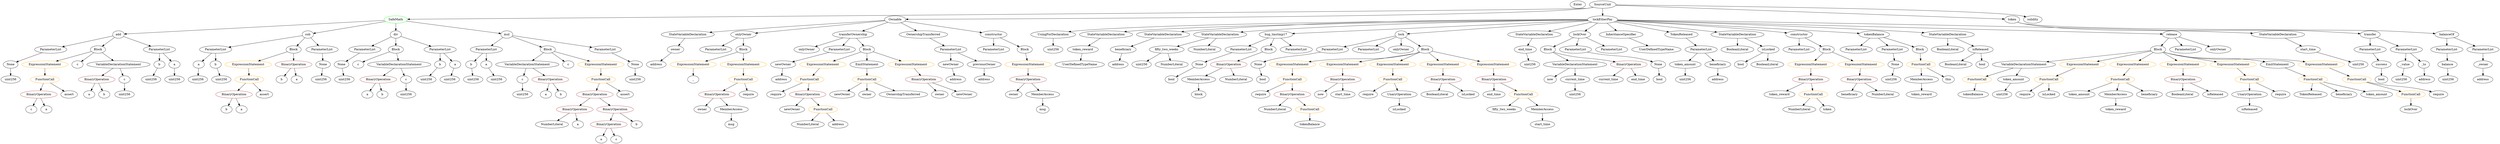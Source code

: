 strict digraph {
	graph [bb="0,0,9989.1,684"];
	node [label="\N"];
	Enter	[height=0.5,
		pos="6348.6,666",
		width=0.83628];
	UsingForDeclaration_Unnamed	[color=black,
		height=0.5,
		label=UsingForDeclaration,
		pos="4267.6,522",
		width=2.4303];
	ElementaryTypeName_uint256_17	[color=black,
		height=0.5,
		label=uint256,
		pos="4267.6,450",
		width=1.0442];
	UsingForDeclaration_Unnamed -> ElementaryTypeName_uint256_17	[pos="e,4267.6,468.1 4267.6,503.7 4267.6,496.41 4267.6,487.73 4267.6,479.54"];
	NumberLiteral_Unnamed	[color=black,
		height=0.5,
		label=NumberLiteral,
		pos="2280.6,90",
		width=1.765];
	VariableDeclarationStatement_Unnamed	[color=black,
		height=0.5,
		label=VariableDeclarationStatement,
		pos="2178.6,378",
		width=3.3174];
	VariableDeclaration_c	[color=black,
		height=0.5,
		label=c,
		pos="2153.6,306",
		width=0.75];
	VariableDeclarationStatement_Unnamed -> VariableDeclaration_c	[pos="e,2159.5,323.62 2172.4,359.7 2169.7,352.04 2166.4,342.85 2163.3,334.3"];
	BinaryOperation_Unnamed	[color=brown,
		height=0.5,
		label=BinaryOperation,
		pos="2270.6,306",
		width=1.9867];
	VariableDeclarationStatement_Unnamed -> BinaryOperation_Unnamed	[pos="e,2248.8,323.55 2200.9,360.05 2212.6,351.13 2227.1,340.06 2239.9,330.34"];
	ParameterList_Unnamed_11	[color=black,
		height=0.5,
		label=ParameterList,
		pos="9485.6,450",
		width=1.7095];
	Parameter_success	[color=black,
		height=0.5,
		label=success,
		pos="9525.6,378",
		width=1.1135];
	ParameterList_Unnamed_11 -> Parameter_success	[pos="e,9516,395.79 9495.3,432.05 9499.8,424.14 9505.3,414.54 9510.3,405.69"];
	FunctionCall_Unnamed_16	[color=orange,
		height=0.5,
		label=FunctionCall,
		pos="9681.6,234",
		width=1.6125];
	Identifier_lockOver	[color=black,
		height=0.5,
		label=lockOver,
		pos="9681.6,162",
		width=1.2521];
	FunctionCall_Unnamed_16 -> Identifier_lockOver	[pos="e,9681.6,180.1 9681.6,215.7 9681.6,208.41 9681.6,199.73 9681.6,191.54"];
	ParameterList_Unnamed	[color=black,
		height=0.5,
		label=ParameterList,
		pos="2014.6,450",
		width=1.7095];
	Parameter_b	[color=black,
		height=0.5,
		label=b,
		pos="1942.6,378",
		width=0.75];
	ParameterList_Unnamed -> Parameter_b	[pos="e,1957.1,393.11 1997.5,432.41 1987.9,423.06 1975.8,411.26 1965.4,401.13"];
	Parameter_a	[color=black,
		height=0.5,
		label=a,
		pos="2014.6,378",
		width=0.75];
	ParameterList_Unnamed -> Parameter_a	[pos="e,2014.6,396.1 2014.6,431.7 2014.6,424.41 2014.6,415.73 2014.6,407.54"];
	ParameterList_Unnamed_13	[color=black,
		height=0.5,
		label=ParameterList,
		pos="4010.6,450",
		width=1.7095];
	ElementaryTypeName_bool	[color=black,
		height=0.5,
		label=bool,
		pos="9525.6,306",
		width=0.76697];
	Parameter_success -> ElementaryTypeName_bool	[pos="e,9525.6,324.1 9525.6,359.7 9525.6,352.41 9525.6,343.73 9525.6,335.54"];
	Identifier_newOwner	[color=black,
		height=0.5,
		label=newOwner,
		pos="3243.6,162",
		width=1.4046];
	ParameterList_Unnamed_3	[color=black,
		height=0.5,
		label=ParameterList,
		pos="1460.6,450",
		width=1.7095];
	Parameter_None_1	[color=black,
		height=0.5,
		label=None,
		pos="1384.6,378",
		width=0.85014];
	ParameterList_Unnamed_3 -> Parameter_None_1	[pos="e,1400.7,393.8 1442.6,432.41 1432.5,423.16 1419.9,411.51 1409,401.45"];
	ExpressionStatement_Unnamed_1	[color=orange,
		height=0.5,
		label=ExpressionStatement,
		pos="1007.6,378",
		width=2.458];
	FunctionCall_Unnamed_1	[color=orange,
		height=0.5,
		label=FunctionCall,
		pos="1007.6,306",
		width=1.6125];
	ExpressionStatement_Unnamed_1 -> FunctionCall_Unnamed_1	[pos="e,1007.6,324.1 1007.6,359.7 1007.6,352.41 1007.6,343.73 1007.6,335.54"];
	ElementaryTypeName_uint256_6	[color=black,
		height=0.5,
		label=uint256,
		pos="1391.6,306",
		width=1.0442];
	ExpressionStatement_Unnamed_11	[color=orange,
		height=0.5,
		label=ExpressionStatement,
		pos="5227.6,378",
		width=2.458];
	FunctionCall_Unnamed_10	[color=orange,
		height=0.5,
		label=FunctionCall,
		pos="5219.6,306",
		width=1.6125];
	ExpressionStatement_Unnamed_11 -> FunctionCall_Unnamed_10	[pos="e,5221.5,324.1 5225.6,359.7 5224.8,352.41 5223.8,343.73 5222.9,335.54"];
	Block_Unnamed_10	[color=black,
		height=0.5,
		label=Block,
		pos="6229.6,450",
		width=0.90558];
	VariableDeclarationStatement_Unnamed_3	[color=black,
		height=0.5,
		label=VariableDeclarationStatement,
		pos="6326.6,378",
		width=3.3174];
	Block_Unnamed_10 -> VariableDeclarationStatement_Unnamed_3	[pos="e,6303,396.02 6248.8,435.17 6261.6,425.87 6279,413.36 6294,402.52"];
	BinaryOperation_Unnamed_20	[color=brown,
		height=0.5,
		label=BinaryOperation,
		pos="6535.6,378",
		width=1.9867];
	Block_Unnamed_10 -> BinaryOperation_Unnamed_20	[pos="e,6482,390.35 6254,437.94 6259.4,435.76 6265.1,433.65 6270.6,432 6350.4,407.92 6372.9,412.56 6454.6,396 6459.9,394.93 6465.3,393.81 \
6470.8,392.68"];
	ElementaryTypeName_address	[color=black,
		height=0.5,
		label=address,
		pos="9927.6,306",
		width=1.0996];
	Identifier_fifty_two_weeks	[color=black,
		height=0.5,
		label=fifty_two_weeks,
		pos="6081.6,162",
		width=2.0145];
	ElementaryTypeName_bool_5	[color=black,
		height=0.5,
		label=bool,
		pos="4724.6,306",
		width=0.76697];
	ParameterList_Unnamed_4	[color=black,
		height=0.5,
		label=ParameterList,
		pos="874.59,450",
		width=1.7095];
	Parameter_a_2	[color=black,
		height=0.5,
		label=a,
		pos="801.59,378",
		width=0.75];
	ParameterList_Unnamed_4 -> Parameter_a_2	[pos="e,816.3,393.11 857.29,432.41 847.44,422.97 834.99,411.03 824.36,400.83"];
	Parameter_b_2	[color=black,
		height=0.5,
		label=b,
		pos="874.59,378",
		width=0.75];
	ParameterList_Unnamed_4 -> Parameter_b_2	[pos="e,874.59,396.1 874.59,431.7 874.59,424.41 874.59,415.73 874.59,407.54"];
	Identifier_a_6	[color=black,
		height=0.5,
		label=a,
		pos="358.59,234",
		width=0.75];
	StateVariableDeclaration_Unnamed_1	[color=black,
		height=0.5,
		label=StateVariableDeclaration,
		pos="4474.6,522",
		width=2.8184];
	VariableDeclaration_token_reward	[color=black,
		height=0.5,
		label=token_reward,
		pos="4402.6,450",
		width=1.7095];
	StateVariableDeclaration_Unnamed_1 -> VariableDeclaration_token_reward	[pos="e,4419.4,467.31 4457.2,504.05 4448.3,495.42 4437.3,484.76 4427.6,475.27"];
	FunctionCall_Unnamed_4	[color=orange,
		height=0.5,
		label=FunctionCall,
		pos="3299.6,306",
		width=1.6125];
	Identifier_require_1	[color=black,
		height=0.5,
		label=require,
		pos="3158.6,234",
		width=1.0026];
	FunctionCall_Unnamed_4 -> Identifier_require_1	[pos="e,3183.3,247.26 3269.7,290.15 3247.4,279.09 3216.9,263.94 3193.5,252.32"];
	BinaryOperation_Unnamed_12	[color=brown,
		height=0.5,
		label=BinaryOperation,
		pos="3284.6,234",
		width=1.9867];
	FunctionCall_Unnamed_4 -> BinaryOperation_Unnamed_12	[pos="e,3288.3,252.1 3295.9,287.7 3294.3,280.32 3292.4,271.52 3290.6,263.25"];
	ParameterList_Unnamed_18	[color=black,
		height=0.5,
		label=ParameterList,
		pos="7460.6,450",
		width=1.7095];
	VariableDeclaration_owner	[color=black,
		height=0.5,
		label=owner,
		pos="2742.6,450",
		width=0.93331];
	ElementaryTypeName_address_2	[color=black,
		height=0.5,
		label=address,
		pos="2700.6,378",
		width=1.0996];
	VariableDeclaration_owner -> ElementaryTypeName_address_2	[pos="e,2710.5,395.47 2732.6,432.41 2727.8,424.3 2721.8,414.35 2716.3,405.25"];
	Identifier_require_2	[color=black,
		height=0.5,
		label=require,
		pos="5529.6,234",
		width=1.0026];
	BinaryOperation_Unnamed_11	[color=brown,
		height=0.5,
		label=BinaryOperation,
		pos="2929.6,234",
		width=1.9867];
	Identifier_owner_1	[color=black,
		height=0.5,
		label=owner,
		pos="2869.6,162",
		width=0.93331];
	BinaryOperation_Unnamed_11 -> Identifier_owner_1	[pos="e,2883.2,178.83 2915.1,216.05 2907.7,207.47 2898.6,196.89 2890.5,187.44"];
	MemberAccess_Unnamed_1	[color=black,
		height=0.5,
		label=MemberAccess,
		pos="2990.6,162",
		width=1.9174];
	BinaryOperation_Unnamed_11 -> MemberAccess_Unnamed_1	[pos="e,2976,179.79 2944.4,216.05 2951.6,207.71 2960.5,197.49 2968.6,188.25"];
	BinaryOperation_Unnamed_9	[color=brown,
		height=0.5,
		label=BinaryOperation,
		pos="158.59,234",
		width=1.9867];
	Identifier_c_3	[color=black,
		height=0.5,
		label=c,
		pos="122.59,162",
		width=0.75];
	BinaryOperation_Unnamed_9 -> Identifier_c_3	[pos="e,130.89,179.14 149.69,215.7 145.61,207.75 140.67,198.16 136.14,189.34"];
	Identifier_a_7	[color=black,
		height=0.5,
		label=a,
		pos="194.59,162",
		width=0.75];
	BinaryOperation_Unnamed_9 -> Identifier_a_7	[pos="e,186.29,179.14 167.49,215.7 171.58,207.75 176.51,198.16 181.04,189.34"];
	StateVariableDeclaration_Unnamed	[color=black,
		height=0.5,
		label=StateVariableDeclaration,
		pos="2785.6,522",
		width=2.8184];
	StateVariableDeclaration_Unnamed -> VariableDeclaration_owner	[pos="e,2752.8,467.62 2775,503.7 2770,495.7 2764.1,486.02 2758.7,477.15"];
	BinaryOperation_Unnamed_14	[color=brown,
		height=0.5,
		label=BinaryOperation,
		pos="7278.6,306",
		width=1.9867];
	Identifier_token_reward	[color=black,
		height=0.5,
		label=token_reward,
		pos="7149.6,234",
		width=1.7095];
	BinaryOperation_Unnamed_14 -> Identifier_token_reward	[pos="e,7177.9,250.34 7249.3,289.12 7231.1,279.22 7207.4,266.39 7187.7,255.71"];
	FunctionCall_Unnamed_7	[color=orange,
		height=0.5,
		label=FunctionCall,
		pos="7287.6,234",
		width=1.6125];
	BinaryOperation_Unnamed_14 -> FunctionCall_Unnamed_7	[pos="e,7285.4,252.1 7280.8,287.7 7281.8,280.32 7282.9,271.52 7284,263.25"];
	Identifier_TokenReleased	[color=black,
		height=0.5,
		label=TokenReleased,
		pos="9271.6,234",
		width=1.8897];
	BinaryOperation_Unnamed_6	[color=brown,
		height=0.5,
		label=BinaryOperation,
		pos="946.59,234",
		width=1.9867];
	Identifier_b_3	[color=black,
		height=0.5,
		label=b,
		pos="910.59,162",
		width=0.75];
	BinaryOperation_Unnamed_6 -> Identifier_b_3	[pos="e,918.89,179.14 937.69,215.7 933.61,207.75 928.67,198.16 924.14,189.34"];
	Identifier_a_4	[color=black,
		height=0.5,
		label=a,
		pos="982.59,162",
		width=0.75];
	BinaryOperation_Unnamed_6 -> Identifier_a_4	[pos="e,974.29,179.14 955.49,215.7 959.58,207.75 964.51,198.16 969.04,189.34"];
	ExpressionStatement_Unnamed_12	[color=orange,
		height=0.5,
		label=ExpressionStatement,
		pos="5422.6,378",
		width=2.458];
	BinaryOperation_Unnamed_17	[color=brown,
		height=0.5,
		label=BinaryOperation,
		pos="5422.6,306",
		width=1.9867];
	ExpressionStatement_Unnamed_12 -> BinaryOperation_Unnamed_17	[pos="e,5422.6,324.1 5422.6,359.7 5422.6,352.41 5422.6,343.73 5422.6,335.54"];
	VariableDeclaration_start_time	[color=black,
		height=0.5,
		label=start_time,
		pos="9239.6,450",
		width=1.3076];
	ElementaryTypeName_uint256_18	[color=black,
		height=0.5,
		label=uint256,
		pos="9429.6,378",
		width=1.0442];
	VariableDeclaration_start_time -> ElementaryTypeName_uint256_18	[pos="e,9400.3,389.79 9272.7,436.81 9305.2,424.82 9354.9,406.53 9389.6,393.74"];
	ElementaryTypeName_address_1	[color=black,
		height=0.5,
		label=address,
		pos="9703.6,306",
		width=1.0996];
	Identifier_c_2	[color=black,
		height=0.5,
		label=c,
		pos="1460.6,378",
		width=0.75];
	FunctionCall_Unnamed_1 -> BinaryOperation_Unnamed_6	[pos="e,961.37,251.96 993.13,288.41 985.87,280.08 976.91,269.8 968.8,260.49"];
	Identifier_assert_1	[color=black,
		height=0.5,
		label=assert,
		pos="1068.6,234",
		width=0.89172];
	FunctionCall_Unnamed_1 -> Identifier_assert_1	[pos="e,1055.1,250.51 1022,288.41 1029.7,279.62 1039.3,268.66 1047.7,258.96"];
	BooleanLiteral_Unnamed_5	[color=black,
		height=0.5,
		label=BooleanLiteral,
		pos="8755.6,234",
		width=1.7788];
	BinaryOperation_Unnamed_2	[color=brown,
		height=0.5,
		label=BinaryOperation,
		pos="2378.6,162",
		width=1.9867];
	BinaryOperation_Unnamed_2 -> NumberLiteral_Unnamed	[pos="e,2303.2,107.15 2355.9,144.76 2342.9,135.49 2326.4,123.71 2312.2,113.55"];
	Identifier_a_1	[color=black,
		height=0.5,
		label=a,
		pos="2389.6,90",
		width=0.75];
	BinaryOperation_Unnamed_2 -> Identifier_a_1	[pos="e,2386.9,108.1 2381.3,143.7 2382.5,136.32 2383.9,127.52 2385.2,119.25"];
	Identifier_newOwner_1	[color=black,
		height=0.5,
		label=newOwner,
		pos="3424.6,234",
		width=1.4046];
	ElementaryTypeName_bool_1	[color=black,
		height=0.5,
		label=bool,
		pos="6997.6,378",
		width=0.76697];
	Identifier_now	[color=black,
		height=0.5,
		label=now,
		pos="5336.6,234",
		width=0.75];
	ElementaryTypeName_uint256_3	[color=black,
		height=0.5,
		label=uint256,
		pos="2153.6,234",
		width=1.0442];
	VariableDeclaration_c -> ElementaryTypeName_uint256_3	[pos="e,2153.6,252.1 2153.6,287.7 2153.6,280.41 2153.6,271.73 2153.6,263.54"];
	ParameterList_Unnamed_7	[color=black,
		height=0.5,
		label=ParameterList,
		pos="118.59,450",
		width=1.7095];
	Parameter_None_3	[color=black,
		height=0.5,
		label=None,
		pos="37.591,378",
		width=0.85014];
	ParameterList_Unnamed_7 -> Parameter_None_3	[pos="e,54.183,393.34 99.395,432.41 88.435,422.94 74.564,410.95 62.742,400.74"];
	NumberLiteral_Unnamed_1	[color=black,
		height=0.5,
		label=NumberLiteral,
		pos="3310.6,90",
		width=1.765];
	Identifier_now_1	[color=black,
		height=0.5,
		label=now,
		pos="6224.6,306",
		width=0.75];
	VariableDeclarationStatement_Unnamed_3 -> Identifier_now_1	[pos="e,6243,319.62 6301.9,360.05 6286.9,349.73 6267.6,336.53 6252.1,325.88"];
	VariableDeclaration_current_time	[color=black,
		height=0.5,
		label=current_time,
		pos="6326.6,306",
		width=1.5848];
	VariableDeclarationStatement_Unnamed_3 -> VariableDeclaration_current_time	[pos="e,6326.6,324.1 6326.6,359.7 6326.6,352.41 6326.6,343.73 6326.6,335.54"];
	Identifier_isReleased_1	[color=black,
		height=0.5,
		label=isReleased,
		pos="8887.6,234",
		width=1.3907];
	ParameterList_Unnamed_19	[color=black,
		height=0.5,
		label=ParameterList,
		pos="7601.6,450",
		width=1.7095];
	Parameter_None_4	[color=black,
		height=0.5,
		label=None,
		pos="7610.6,378",
		width=0.85014];
	ParameterList_Unnamed_19 -> Parameter_None_4	[pos="e,7608.4,396.1 7603.8,431.7 7604.8,424.32 7605.9,415.52 7607,407.25"];
	Identifier_a	[color=black,
		height=0.5,
		label=a,
		pos="2253.6,234",
		width=0.75];
	Parameter_None_5	[color=black,
		height=0.5,
		label=None,
		pos="5090.6,378",
		width=0.85014];
	ElementaryTypeName_bool_3	[color=black,
		height=0.5,
		label=bool,
		pos="5099.6,306",
		width=0.76697];
	Parameter_None_5 -> ElementaryTypeName_bool_3	[pos="e,5097.4,324.1 5092.8,359.7 5093.8,352.32 5094.9,343.52 5096,335.25"];
	BinaryOperation_Unnamed_10	[color=brown,
		height=0.5,
		label=BinaryOperation,
		pos="4164.6,306",
		width=1.9867];
	Identifier_owner	[color=black,
		height=0.5,
		label=owner,
		pos="4103.6,234",
		width=0.93331];
	BinaryOperation_Unnamed_10 -> Identifier_owner	[pos="e,4117.4,250.83 4149.8,288.05 4142.3,279.47 4133.1,268.89 4124.9,259.44"];
	MemberAccess_Unnamed	[color=black,
		height=0.5,
		label=MemberAccess,
		pos="4224.6,234",
		width=1.9174];
	BinaryOperation_Unnamed_10 -> MemberAccess_Unnamed	[pos="e,4210.2,251.79 4179.1,288.05 4186.3,279.71 4195,269.49 4202.9,260.25"];
	ElementaryTypeName_uint256_7	[color=black,
		height=0.5,
		label=uint256,
		pos="1657.6,234",
		width=1.0442];
	ModifierDefinition_onlyOwner	[color=black,
		height=0.5,
		label=onlyOwner,
		pos="3041.6,522",
		width=1.4323];
	ParameterList_Unnamed_14	[color=black,
		height=0.5,
		label=ParameterList,
		pos="2929.6,450",
		width=1.7095];
	ModifierDefinition_onlyOwner -> ParameterList_Unnamed_14	[pos="e,2954.6,466.64 3017.3,505.81 3001.8,496.13 2981.5,483.43 2964.3,472.7"];
	Block_Unnamed_5	[color=black,
		height=0.5,
		label=Block,
		pos="3041.6,450",
		width=0.90558];
	ModifierDefinition_onlyOwner -> Block_Unnamed_5	[pos="e,3041.6,468.1 3041.6,503.7 3041.6,496.41 3041.6,487.73 3041.6,479.54"];
	BinaryOperation_Unnamed -> Identifier_a	[pos="e,2257.7,252.1 2266.4,287.7 2264.6,280.32 2262.5,271.52 2260.5,263.25"];
	Identifier_b	[color=black,
		height=0.5,
		label=b,
		pos="2325.6,234",
		width=0.75];
	BinaryOperation_Unnamed -> Identifier_b	[pos="e,2313.5,250.36 2283.9,288.05 2290.7,279.44 2299,268.81 2306.5,259.33"];
	VariableDeclaration_token_amount	[color=black,
		height=0.5,
		label=token_amount,
		pos="6767.6,378",
		width=1.765];
	ElementaryTypeName_uint256_21	[color=black,
		height=0.5,
		label=uint256,
		pos="6767.6,306",
		width=1.0442];
	VariableDeclaration_token_amount -> ElementaryTypeName_uint256_21	[pos="e,6767.6,324.1 6767.6,359.7 6767.6,352.41 6767.6,343.73 6767.6,335.54"];
	FunctionCall_Unnamed_5	[color=orange,
		height=0.5,
		label=FunctionCall,
		pos="3370.6,162",
		width=1.6125];
	FunctionCall_Unnamed_5 -> NumberLiteral_Unnamed_1	[pos="e,3325.1,107.96 3356.4,144.41 3349.2,136.08 3340.4,125.8 3332.4,116.49"];
	ElementaryTypeName_address_6	[color=black,
		height=0.5,
		label=address,
		pos="3431.6,90",
		width=1.0996];
	FunctionCall_Unnamed_5 -> ElementaryTypeName_address_6	[pos="e,3417.7,106.99 3385,144.41 3392.6,135.74 3402,124.97 3410.3,115.38"];
	ElementaryTypeName_uint256_16	[color=black,
		height=0.5,
		label=uint256,
		pos="9608.6,306",
		width=1.0442];
	VariableDeclaration_newOwner	[color=black,
		height=0.5,
		label=newOwner,
		pos="3854.6,378",
		width=1.4046];
	ElementaryTypeName_address_4	[color=black,
		height=0.5,
		label=address,
		pos="3873.6,306",
		width=1.0996];
	VariableDeclaration_newOwner -> ElementaryTypeName_address_4	[pos="e,3868.9,324.1 3859.3,359.7 3861.3,352.24 3863.7,343.32 3866,334.97"];
	ContractDefinition_SafeMath	[color=green,
		height=0.5,
		label=SafeMath,
		pos="1607.6,594",
		width=1.2798];
	FunctionDefinition_add	[color=black,
		height=0.5,
		label=add,
		pos="553.59,522",
		width=0.75];
	ContractDefinition_SafeMath -> FunctionDefinition_add	[pos="e,580.7,524.8 1562.3,589.99 1387,578.35 754.8,536.36 592.03,525.55"];
	FunctionDefinition_sub	[color=black,
		height=0.5,
		label=sub,
		pos="1243.6,522",
		width=0.75];
	ContractDefinition_SafeMath -> FunctionDefinition_sub	[pos="e,1269.3,527.94 1566.9,585.17 1495.5,571.45 1348.9,543.24 1280.4,530.07"];
	FunctionDefinition_div	[color=black,
		height=0.5,
		label=div,
		pos="1607.6,522",
		width=0.75];
	ContractDefinition_SafeMath -> FunctionDefinition_div	[pos="e,1607.6,540.1 1607.6,575.7 1607.6,568.41 1607.6,559.73 1607.6,551.54"];
	FunctionDefinition_mul	[color=black,
		height=0.5,
		label=mul,
		pos="2170.6,522",
		width=0.75];
	ContractDefinition_SafeMath -> FunctionDefinition_mul	[pos="e,2144,526.3 1650.8,587.62 1757.5,574.36 2031.7,540.27 2132.6,527.72"];
	UnaryOperation_Unnamed_1	[color=black,
		height=0.5,
		label=UnaryOperation,
		pos="9025.6,234",
		width=1.9452];
	Identifier_isReleased	[color=black,
		height=0.5,
		label=isReleased,
		pos="9025.6,162",
		width=1.3907];
	UnaryOperation_Unnamed_1 -> Identifier_isReleased	[pos="e,9025.6,180.1 9025.6,215.7 9025.6,208.41 9025.6,199.73 9025.6,191.54"];
	VariableDeclarationStatement_Unnamed_1	[color=black,
		height=0.5,
		label=VariableDeclarationStatement,
		pos="1624.6,378",
		width=3.3174];
	BinaryOperation_Unnamed_5	[color=brown,
		height=0.5,
		label=BinaryOperation,
		pos="1540.6,306",
		width=1.9867];
	VariableDeclarationStatement_Unnamed_1 -> BinaryOperation_Unnamed_5	[pos="e,1560.4,323.55 1604.3,360.05 1593.8,351.31 1580.8,340.49 1569.3,330.9"];
	VariableDeclaration_c_1	[color=black,
		height=0.5,
		label=c,
		pos="1657.6,306",
		width=0.75];
	VariableDeclarationStatement_Unnamed_1 -> VariableDeclaration_c_1	[pos="e,1649.8,323.62 1632.7,359.7 1636.4,351.95 1640.8,342.64 1644.9,334.02"];
	Identifier_msg_1	[color=black,
		height=0.5,
		label=msg,
		pos="2990.6,90",
		width=0.75];
	StateVariableDeclaration_Unnamed_2	[color=black,
		height=0.5,
		label=StateVariableDeclaration,
		pos="4695.6,522",
		width=2.8184];
	VariableDeclaration_beneficiary	[color=black,
		height=0.5,
		label=beneficiary,
		pos="4551.6,450",
		width=1.4184];
	StateVariableDeclaration_Unnamed_2 -> VariableDeclaration_beneficiary	[pos="e,4580.8,465.18 4661.8,504.59 4640.6,494.26 4613.1,480.9 4590.9,470.09"];
	VariableDeclarationStatement_Unnamed_4	[color=black,
		height=0.5,
		label=VariableDeclarationStatement,
		pos="8132.6,378",
		width=3.3174];
	FunctionCall_Unnamed_17	[color=orange,
		height=0.5,
		label=FunctionCall,
		pos="7934.6,306",
		width=1.6125];
	VariableDeclarationStatement_Unnamed_4 -> FunctionCall_Unnamed_17	[pos="e,7971.8,320.17 8087.2,360.94 8055.9,349.89 8014.5,335.24 7982.7,323.99"];
	VariableDeclaration_token_amount_1	[color=black,
		height=0.5,
		label=token_amount,
		pos="8074.6,306",
		width=1.765];
	VariableDeclarationStatement_Unnamed_4 -> VariableDeclaration_token_amount_1	[pos="e,8088.4,323.62 8118.3,359.7 8111.4,351.44 8103.1,341.39 8095.6,332.3"];
	Identifier_a_3	[color=black,
		height=0.5,
		label=a,
		pos="1485.6,234",
		width=0.75];
	BinaryOperation_Unnamed_5 -> Identifier_a_3	[pos="e,1497.7,250.36 1527.3,288.05 1520.5,279.44 1512.2,268.81 1504.7,259.33"];
	Identifier_b_2	[color=black,
		height=0.5,
		label=b,
		pos="1557.6,234",
		width=0.75];
	BinaryOperation_Unnamed_5 -> Identifier_b_2	[pos="e,1553.4,252.1 1544.8,287.7 1546.6,280.32 1548.7,271.52 1550.7,263.25"];
	FunctionCall_Unnamed_6	[color=orange,
		height=0.5,
		label=FunctionCall,
		pos="3526.6,306",
		width=1.6125];
	FunctionCall_Unnamed_6 -> Identifier_newOwner_1	[pos="e,3446.9,250.34 3503.4,289.12 3489.4,279.5 3471.4,267.1 3456.1,256.59"];
	Identifier_owner_2	[color=black,
		height=0.5,
		label=owner,
		pos="3526.6,234",
		width=0.93331];
	FunctionCall_Unnamed_6 -> Identifier_owner_2	[pos="e,3526.6,252.1 3526.6,287.7 3526.6,280.41 3526.6,271.73 3526.6,263.54"];
	Identifier_OwnershipTransferred	[color=black,
		height=0.5,
		label=OwnershipTransferred,
		pos="3672.6,234",
		width=2.6243];
	FunctionCall_Unnamed_6 -> Identifier_OwnershipTransferred	[pos="e,3638.7,251.24 3557.2,290.33 3577.9,280.42 3605.5,267.18 3628.5,256.14"];
	ParameterList_Unnamed_23	[color=black,
		height=0.5,
		label=ParameterList,
		pos="6341.6,450",
		width=1.7095];
	Parameter_None_6	[color=black,
		height=0.5,
		label=None,
		pos="6655.6,378",
		width=0.85014];
	ParameterList_Unnamed_23 -> Parameter_None_6	[pos="e,6632.4,390.17 6387.1,437.51 6395.2,435.58 6403.6,433.66 6411.6,432 6502.1,413.07 6528,422.67 6616.6,396 6618.4,395.46 6620.2,394.86 \
6622,394.21"];
	ParameterList_Unnamed_17	[color=black,
		height=0.5,
		label=ParameterList,
		pos="7234.6,450",
		width=1.7095];
	BooleanLiteral_Unnamed_3	[color=black,
		height=0.5,
		label=BooleanLiteral,
		pos="7828.6,450",
		width=1.7788];
	ContractDefinition_Ownable	[color=black,
		height=0.5,
		label=Ownable,
		pos="3627.6,594",
		width=1.2105];
	ContractDefinition_Ownable -> StateVariableDeclaration_Unnamed	[pos="e,2874.9,530.88 3584.8,589.57 3481.1,581.25 3208.3,559.25 2980.6,540 2950,537.41 2916.6,534.53 2886.3,531.88"];
	ContractDefinition_Ownable -> ModifierDefinition_onlyOwner	[pos="e,3089.9,528.77 3585.9,588.02 3483.7,575.81 3220.2,544.33 3101.3,530.13"];
	FunctionDefinition_transferOwnership	[color=black,
		height=0.5,
		label=transferOwnership,
		pos="3470.6,522",
		width=2.1947];
	ContractDefinition_Ownable -> FunctionDefinition_transferOwnership	[pos="e,3505.5,538.57 3598.8,580.16 3575.6,569.81 3542.5,555.07 3515.8,543.15"];
	EventDefinition_OwnershipTransferred	[color=black,
		height=0.5,
		label=OwnershipTransferred,
		pos="3785.6,522",
		width=2.6243];
	ContractDefinition_Ownable -> EventDefinition_OwnershipTransferred	[pos="e,3749.3,539.08 3656.6,580.16 3679.6,569.95 3712.3,555.47 3739,543.64"];
	FunctionDefinition_constructor	[color=black,
		height=0.5,
		label=constructor,
		pos="4010.6,522",
		width=1.4877];
	ContractDefinition_Ownable -> FunctionDefinition_constructor	[pos="e,3964.4,531.45 3666.8,585.84 3734.6,573.43 3874.4,547.9 3953.2,533.49"];
	Identifier_assert_2	[color=black,
		height=0.5,
		label=assert,
		pos="280.59,234",
		width=0.89172];
	NumberLiteral_Unnamed_6	[color=black,
		height=0.5,
		label=NumberLiteral,
		pos="5149.6,162",
		width=1.765];
	MemberAccess_Unnamed_2	[color=black,
		height=0.5,
		label=MemberAccess,
		pos="7717.6,306",
		width=1.9174];
	Identifier_token_reward_1	[color=black,
		height=0.5,
		label=token_reward,
		pos="7717.6,234",
		width=1.7095];
	MemberAccess_Unnamed_2 -> Identifier_token_reward_1	[pos="e,7717.6,252.1 7717.6,287.7 7717.6,280.41 7717.6,271.73 7717.6,263.54"];
	ExpressionStatement_Unnamed_6	[color=orange,
		height=0.5,
		label=ExpressionStatement,
		pos="3355.6,378",
		width=2.458];
	ExpressionStatement_Unnamed_6 -> FunctionCall_Unnamed_4	[pos="e,3313,323.79 3342,360.05 3335.4,351.8 3327.4,341.7 3320,332.54"];
	BooleanLiteral_Unnamed_1	[color=black,
		height=0.5,
		label=BooleanLiteral,
		pos="6982.6,450",
		width=1.7788];
	StateVariableDeclaration_Unnamed_7	[color=black,
		height=0.5,
		label=StateVariableDeclaration,
		pos="4916.6,522",
		width=2.8184];
	VariableDeclaration_fifty_two_weeks	[color=black,
		height=0.5,
		label=fifty_two_weeks,
		pos="4702.6,450",
		width=2.0145];
	StateVariableDeclaration_Unnamed_7 -> VariableDeclaration_fifty_two_weeks	[pos="e,4745.1,464.9 4869.6,505.64 4836,494.62 4790.6,479.77 4755.6,468.33"];
	NumberLiteral_Unnamed_3	[color=black,
		height=0.5,
		label=NumberLiteral,
		pos="4856.6,450",
		width=1.765];
	StateVariableDeclaration_Unnamed_7 -> NumberLiteral_Unnamed_3	[pos="e,4871,467.79 4902.1,504.05 4894.9,495.71 4886.2,485.49 4878.2,476.25"];
	ElementaryTypeName_address_7	[color=black,
		height=0.5,
		label=address,
		pos="4524.6,378",
		width=1.0996];
	FunctionDefinition_bug_tmstmp17	[color=black,
		height=0.5,
		label=bug_tmstmp17,
		pos="5128.6,522",
		width=1.8481];
	ParameterList_Unnamed_26	[color=black,
		height=0.5,
		label=ParameterList,
		pos="4999.6,450",
		width=1.7095];
	FunctionDefinition_bug_tmstmp17 -> ParameterList_Unnamed_26	[pos="e,5027.7,466.25 5100,505.46 5081.6,495.52 5057.6,482.5 5037.7,471.68"];
	Block_Unnamed_12	[color=black,
		height=0.5,
		label=Block,
		pos="5111.6,450",
		width=0.90558];
	FunctionDefinition_bug_tmstmp17 -> Block_Unnamed_12	[pos="e,5115.7,468.1 5124.4,503.7 5122.6,496.32 5120.5,487.52 5118.5,479.25"];
	ParameterList_Unnamed_25	[color=black,
		height=0.5,
		label=ParameterList,
		pos="5223.6,450",
		width=1.7095];
	FunctionDefinition_bug_tmstmp17 -> ParameterList_Unnamed_25	[pos="e,5201.7,467.15 5150.6,504.76 5163.1,495.58 5178.9,483.94 5192.6,473.84"];
	ExpressionStatement_Unnamed_5	[color=orange,
		height=0.5,
		label=ExpressionStatement,
		pos="2846.6,378",
		width=2.458];
	Identifier__	[color=black,
		height=0.5,
		label=_,
		pos="2846.6,306",
		width=0.75];
	ExpressionStatement_Unnamed_5 -> Identifier__	[pos="e,2846.6,324.1 2846.6,359.7 2846.6,352.41 2846.6,343.73 2846.6,335.54"];
	ElementaryTypeName_uint256_11	[color=black,
		height=0.5,
		label=uint256,
		pos="707.59,306",
		width=1.0442];
	ElementaryTypeName_uint256_20	[color=black,
		height=0.5,
		label=uint256,
		pos="4619.6,378",
		width=1.0442];
	VariableDeclaration_fifty_two_weeks -> ElementaryTypeName_uint256_20	[pos="e,4637.7,394.27 4682.9,432.41 4672,423.2 4658.2,411.6 4646.4,401.57"];
	NumberLiteral_Unnamed_2	[color=black,
		height=0.5,
		label=NumberLiteral,
		pos="4738.6,378",
		width=1.765];
	VariableDeclaration_fifty_two_weeks -> NumberLiteral_Unnamed_2	[pos="e,4729.8,396.1 4711.5,431.7 4715.5,423.98 4720.2,414.71 4724.6,406.11"];
	ModifierInvocation_onlyOwner	[color=black,
		height=0.5,
		label=onlyOwner,
		pos="3283.6,450",
		width=1.4323];
	BooleanLiteral_Unnamed	[color=black,
		height=0.5,
		label=BooleanLiteral,
		pos="7107.6,378",
		width=1.7788];
	BinaryOperation_Unnamed_7	[color=brown,
		height=0.5,
		label=BinaryOperation,
		pos="1185.6,378",
		width=1.9867];
	Identifier_b_4	[color=black,
		height=0.5,
		label=b,
		pos="1132.6,306",
		width=0.75];
	BinaryOperation_Unnamed_7 -> Identifier_b_4	[pos="e,1144.2,322.36 1172.8,360.05 1166.2,351.44 1158.2,340.81 1151,331.33"];
	Identifier_a_5	[color=black,
		height=0.5,
		label=a,
		pos="1204.6,306",
		width=0.75];
	BinaryOperation_Unnamed_7 -> Identifier_a_5	[pos="e,1199.9,324.1 1190.3,359.7 1192.3,352.24 1194.7,343.32 1197,334.97"];
	NumberLiteral_Unnamed_4	[color=black,
		height=0.5,
		label=NumberLiteral,
		pos="7230.6,162",
		width=1.765];
	FunctionCall_Unnamed_7 -> NumberLiteral_Unnamed_4	[pos="e,7244.3,179.79 7273.8,216.05 7267.1,207.8 7258.8,197.7 7251.4,188.54"];
	Identifier_token	[color=black,
		height=0.5,
		label=token,
		pos="7343.6,162",
		width=0.864];
	FunctionCall_Unnamed_7 -> Identifier_token	[pos="e,7330.9,178.83 7301.1,216.05 7307.9,207.56 7316.3,197.11 7323.8,187.73"];
	ElementaryTypeName_address_8	[color=black,
		height=0.5,
		label=address,
		pos="6900.6,306",
		width=1.0996];
	MemberAccess_Unnamed_3	[color=black,
		height=0.5,
		label=MemberAccess,
		pos="6241.6,162",
		width=1.9174];
	Identifier_start_time_1	[color=black,
		height=0.5,
		label=start_time,
		pos="6241.6,90",
		width=1.3076];
	MemberAccess_Unnamed_3 -> Identifier_start_time_1	[pos="e,6241.6,108.1 6241.6,143.7 6241.6,136.41 6241.6,127.73 6241.6,119.54"];
	Identifier_require_3	[color=black,
		height=0.5,
		label=require,
		pos="5093.6,234",
		width=1.0026];
	VariableDeclaration_isLocked	[color=black,
		height=0.5,
		label=isLocked,
		pos="7109.6,450",
		width=1.2521];
	VariableDeclaration_isLocked -> ElementaryTypeName_bool_1	[pos="e,7016.9,391.09 7086.1,434.33 7068.8,423.5 7045.1,408.71 7026.6,397.14"];
	VariableDeclaration_isLocked -> BooleanLiteral_Unnamed	[pos="e,7108.1,396.1 7109.1,431.7 7108.9,424.41 7108.6,415.73 7108.4,407.54"];
	ParameterList_Unnamed_9	[color=black,
		height=0.5,
		label=ParameterList,
		pos="9786.6,450",
		width=1.7095];
	Parameter_balance	[color=black,
		height=0.5,
		label=balance,
		pos="9793.6,378",
		width=1.0719];
	ParameterList_Unnamed_9 -> Parameter_balance	[pos="e,9791.9,396.1 9788.3,431.7 9789.1,424.41 9789.9,415.73 9790.7,407.54"];
	Parameter_b_3	[color=black,
		height=0.5,
		label=b,
		pos="635.59,378",
		width=0.75];
	ElementaryTypeName_uint256_12	[color=black,
		height=0.5,
		label=uint256,
		pos="614.59,306",
		width=1.0442];
	Parameter_b_3 -> ElementaryTypeName_uint256_12	[pos="e,619.77,324.28 630.51,360.05 628.27,352.6 625.58,343.64 623.06,335.22"];
	BinaryOperation_Unnamed_18	[color=brown,
		height=0.5,
		label=BinaryOperation,
		pos="6040.6,306",
		width=1.9867];
	Identifier_end_time	[color=black,
		height=0.5,
		label=end_time,
		pos="6040.6,234",
		width=1.2382];
	BinaryOperation_Unnamed_18 -> Identifier_end_time	[pos="e,6040.6,252.1 6040.6,287.7 6040.6,280.41 6040.6,271.73 6040.6,263.54"];
	FunctionCall_Unnamed_12	[color=orange,
		height=0.5,
		label=FunctionCall,
		pos="6161.6,234",
		width=1.6125];
	BinaryOperation_Unnamed_18 -> FunctionCall_Unnamed_12	[pos="e,6135.2,250.26 6068.4,288.94 6085.3,279.13 6107.2,266.48 6125.5,255.9"];
	ExpressionStatement_Unnamed_15	[color=orange,
		height=0.5,
		label=ExpressionStatement,
		pos="8358.6,378",
		width=2.458];
	FunctionCall_Unnamed_13	[color=orange,
		height=0.5,
		label=FunctionCall,
		pos="8214.6,306",
		width=1.6125];
	ExpressionStatement_Unnamed_15 -> FunctionCall_Unnamed_13	[pos="e,8245,321.79 8325.6,360.94 8304.6,350.77 8277.4,337.53 8255.2,326.72"];
	Parameter_None_7	[color=black,
		height=0.5,
		label=None,
		pos="4850.6,378",
		width=0.85014];
	ParameterList_Unnamed_26 -> Parameter_None_7	[pos="e,4873.9,389.93 4968,434.15 4943.3,422.57 4909.1,406.51 4884,394.7"];
	Identifier_c_1	[color=black,
		height=0.5,
		label=c,
		pos="2342.6,378",
		width=0.75];
	ParameterList_Unnamed_10	[color=black,
		height=0.5,
		label=ParameterList,
		pos="9626.6,450",
		width=1.7095];
	Parameter__value	[color=black,
		height=0.5,
		label=_value,
		pos="9620.6,378",
		width=0.96103];
	ParameterList_Unnamed_10 -> Parameter__value	[pos="e,9622.1,396.1 9625.1,431.7 9624.5,424.41 9623.7,415.73 9623,407.54"];
	Parameter__to	[color=black,
		height=0.5,
		label=_to,
		pos="9702.6,378",
		width=0.75];
	ParameterList_Unnamed_10 -> Parameter__to	[pos="e,9687.3,393.11 9644.6,432.41 9654.9,422.97 9667.8,411.03 9678.9,400.83"];
	FunctionDefinition_lock	[color=black,
		height=0.5,
		label=lock,
		pos="5636.6,522",
		width=0.75];
	ParameterList_Unnamed_21	[color=black,
		height=0.5,
		label=ParameterList,
		pos="5364.6,450",
		width=1.7095];
	FunctionDefinition_lock -> ParameterList_Unnamed_21	[pos="e,5409.8,462.63 5611.5,514.54 5568.4,503.44 5479.2,480.5 5420.7,465.44"];
	ParameterList_Unnamed_20	[color=black,
		height=0.5,
		label=ParameterList,
		pos="5505.6,450",
		width=1.7095];
	FunctionDefinition_lock -> ParameterList_Unnamed_20	[pos="e,5534,466.21 5615.8,509.91 5596.6,499.63 5567.5,484.09 5544,471.55"];
	ModifierInvocation_onlyOwner_1	[color=black,
		height=0.5,
		label=onlyOwner,
		pos="5636.6,450",
		width=1.4323];
	FunctionDefinition_lock -> ModifierInvocation_onlyOwner_1	[pos="e,5636.6,468.1 5636.6,503.7 5636.6,496.41 5636.6,487.73 5636.6,479.54"];
	Block_Unnamed_9	[color=black,
		height=0.5,
		label=Block,
		pos="5738.6,450",
		width=0.90558];
	FunctionDefinition_lock -> Block_Unnamed_9	[pos="e,5718.8,464.6 5654.8,508.49 5670,498.07 5691.9,483.04 5709.5,470.96"];
	Identifier_tokenBalance	[color=black,
		height=0.5,
		label=tokenBalance,
		pos="5289.6,90",
		width=1.6679];
	Parameter_a_3	[color=black,
		height=0.5,
		label=a,
		pos="707.59,378",
		width=0.75];
	Parameter_a_3 -> ElementaryTypeName_uint256_11	[pos="e,707.59,324.1 707.59,359.7 707.59,352.41 707.59,343.73 707.59,335.54"];
	BinaryOperation_Unnamed_17 -> Identifier_now	[pos="e,5353.4,248.65 5402.2,288.41 5390.2,278.65 5374.9,266.22 5362.2,255.81"];
	Identifier_start_time	[color=black,
		height=0.5,
		label=start_time,
		pos="5428.6,234",
		width=1.3076];
	BinaryOperation_Unnamed_17 -> Identifier_start_time	[pos="e,5427.1,252.1 5424.1,287.7 5424.7,280.41 5425.4,271.73 5426.1,263.54"];
	Identifier_beneficiary	[color=black,
		height=0.5,
		label=beneficiary,
		pos="7432.6,234",
		width=1.4184];
	ParameterList_Unnamed_21 -> Parameter_None_5	[pos="e,5114,389.81 5318.7,437.7 5310.7,435.77 5302.4,433.8 5294.6,432 5221.9,415.19 5201.7,418.69 5130.6,396 5128.6,395.37 5126.6,394.69 \
5124.6,393.96"];
	Parameter_None_1 -> ElementaryTypeName_uint256_6	[pos="e,1389.9,324.1 1386.3,359.7 1387.1,352.41 1387.9,343.73 1388.7,335.54"];
	FunctionDefinition_transferOwnership -> ModifierInvocation_onlyOwner	[pos="e,3317.9,463.83 3430.9,506.15 3400.9,494.92 3359.7,479.48 3328.4,467.79"];
	ParameterList_Unnamed_15	[color=black,
		height=0.5,
		label=ParameterList,
		pos="3414.6,450",
		width=1.7095];
	FunctionDefinition_transferOwnership -> ParameterList_Unnamed_15	[pos="e,3428,467.79 3457,504.05 3450.4,495.8 3442.4,485.7 3435,476.54"];
	Block_Unnamed_6	[color=black,
		height=0.5,
		label=Block,
		pos="3526.6,450",
		width=0.90558];
	FunctionDefinition_transferOwnership -> Block_Unnamed_6	[pos="e,3513.9,466.83 3484.1,504.05 3490.9,495.56 3499.3,485.11 3506.8,475.73"];
	ElementaryTypeName_uint256_1	[color=black,
		height=0.5,
		label=uint256,
		pos="1947.6,306",
		width=1.0442];
	StateVariableDeclaration_Unnamed_6	[color=black,
		height=0.5,
		label=StateVariableDeclaration,
		pos="6155.6,522",
		width=2.8184];
	VariableDeclaration_end_time	[color=black,
		height=0.5,
		label=end_time,
		pos="6134.6,450",
		width=1.2382];
	StateVariableDeclaration_Unnamed_6 -> VariableDeclaration_end_time	[pos="e,6139.7,468.1 6150.4,503.7 6148.2,496.24 6145.5,487.32 6143,478.97"];
	ElementaryTypeName_uint256_8	[color=black,
		height=0.5,
		label=uint256,
		pos="800.59,306",
		width=1.0442];
	Parameter_a_2 -> ElementaryTypeName_uint256_8	[pos="e,800.84,324.1 801.34,359.7 801.24,352.41 801.12,343.73 801,335.54"];
	ElementaryTypeName_uint256_13	[color=black,
		height=0.5,
		label=uint256,
		pos="37.591,306",
		width=1.0442];
	Block_Unnamed_4	[color=black,
		height=0.5,
		label=Block,
		pos="4136.6,450",
		width=0.90558];
	ExpressionStatement_Unnamed_3	[color=orange,
		height=0.5,
		label=ExpressionStatement,
		pos="4164.6,378",
		width=2.458];
	Block_Unnamed_4 -> ExpressionStatement_Unnamed_3	[pos="e,4157.7,396.28 4143.4,432.05 4146.4,424.52 4150,415.44 4153.4,406.94"];
	Block_Unnamed	[color=black,
		height=0.5,
		label=Block,
		pos="2252.6,450",
		width=0.90558];
	Block_Unnamed -> VariableDeclarationStatement_Unnamed	[pos="e,2196.6,396.04 2236.9,434.15 2227.6,425.35 2215.6,413.97 2204.8,403.83"];
	Block_Unnamed -> Identifier_c_1	[pos="e,2325.6,392.2 2270.8,434.83 2283.9,424.61 2301.9,410.66 2316.5,399.26"];
	ExpressionStatement_Unnamed	[color=orange,
		height=0.5,
		label=ExpressionStatement,
		pos="2475.6,378",
		width=2.458];
	Block_Unnamed -> ExpressionStatement_Unnamed	[pos="e,2428.7,393.71 2280.4,440.28 2314.6,429.53 2373.6,411 2417.8,397.13"];
	BinaryOperation_Unnamed_3	[color=brown,
		height=0.5,
		label=BinaryOperation,
		pos="2539.6,162",
		width=1.9867];
	BinaryOperation_Unnamed_4	[color=brown,
		height=0.5,
		label=BinaryOperation,
		pos="2528.6,90",
		width=1.9867];
	BinaryOperation_Unnamed_3 -> BinaryOperation_Unnamed_4	[pos="e,2531.3,108.1 2536.9,143.7 2535.7,136.32 2534.3,127.52 2533,119.25"];
	Identifier_b_1	[color=black,
		height=0.5,
		label=b,
		pos="2645.6,90",
		width=0.75];
	BinaryOperation_Unnamed_3 -> Identifier_b_1	[pos="e,2626.8,103.43 2564.2,144.76 2580.1,134.23 2601,120.48 2617.5,109.52"];
	Parameter_newOwner	[color=black,
		height=0.5,
		label=newOwner,
		pos="3198.6,378",
		width=1.4046];
	ParameterList_Unnamed_15 -> Parameter_newOwner	[pos="e,3234.9,390.77 3374.5,436 3338,424.19 3284.3,406.78 3245.8,394.31"];
	BinaryOperation_Unnamed_15	[color=brown,
		height=0.5,
		label=BinaryOperation,
		pos="7465.6,306",
		width=1.9867];
	BinaryOperation_Unnamed_15 -> Identifier_beneficiary	[pos="e,7440.7,252.1 7457.4,287.7 7453.8,280.07 7449.5,270.92 7445.5,262.4"];
	NumberLiteral_Unnamed_5	[color=black,
		height=0.5,
		label=NumberLiteral,
		pos="7565.6,234",
		width=1.765];
	BinaryOperation_Unnamed_15 -> NumberLiteral_Unnamed_5	[pos="e,7542.6,251.07 7489,288.59 7502.3,279.31 7519.1,267.57 7533.5,257.44"];
	MemberAccess_Unnamed_5	[color=black,
		height=0.5,
		label=MemberAccess,
		pos="4839.6,306",
		width=1.9174];
	Identifier_block	[color=black,
		height=0.5,
		label=block,
		pos="4839.6,234",
		width=0.87786];
	MemberAccess_Unnamed_5 -> Identifier_block	[pos="e,4839.6,252.1 4839.6,287.7 4839.6,280.41 4839.6,271.73 4839.6,263.54"];
	Block_Unnamed_2	[color=black,
		height=0.5,
		label=Block,
		pos="1185.6,450",
		width=0.90558];
	Block_Unnamed_2 -> ExpressionStatement_Unnamed_1	[pos="e,1047,394.49 1159.7,438.82 1133,428.32 1090.7,411.67 1057.4,398.6"];
	Block_Unnamed_2 -> BinaryOperation_Unnamed_7	[pos="e,1185.6,396.1 1185.6,431.7 1185.6,424.41 1185.6,415.73 1185.6,407.54"];
	FunctionCall_Unnamed_19	[color=orange,
		height=0.5,
		label=FunctionCall,
		pos="9279.6,306",
		width=1.6125];
	FunctionCall_Unnamed_19 -> Identifier_TokenReleased	[pos="e,9273.5,252.1 9277.6,287.7 9276.8,280.41 9275.8,271.73 9274.9,263.54"];
	Identifier_beneficiary_2	[color=black,
		height=0.5,
		label=beneficiary,
		pos="9408.6,234",
		width=1.4184];
	FunctionCall_Unnamed_19 -> Identifier_beneficiary_2	[pos="e,9381.5,249.68 9307.6,289.81 9326.3,279.63 9351.3,266.11 9371.6,255.05"];
	Identifier_token_amount_1	[color=black,
		height=0.5,
		label=token_amount,
		pos="9541.6,234",
		width=1.765];
	FunctionCall_Unnamed_19 -> Identifier_token_amount_1	[pos="e,9496.4,247.07 9322.6,293.52 9367,281.64 9436.6,263.05 9485.4,250.01"];
	ExpressionStatement_Unnamed_18	[color=orange,
		height=0.5,
		label=ExpressionStatement,
		pos="8553.6,378",
		width=2.458];
	FunctionCall_Unnamed_18	[color=orange,
		height=0.5,
		label=FunctionCall,
		pos="8515.6,306",
		width=1.6125];
	ExpressionStatement_Unnamed_18 -> FunctionCall_Unnamed_18	[pos="e,8524.9,324.1 8544.2,359.7 8540,351.98 8535,342.71 8530.3,334.11"];
	BinaryOperation_Unnamed_16	[color=brown,
		height=0.5,
		label=BinaryOperation,
		pos="5219.6,234",
		width=1.9867];
	BinaryOperation_Unnamed_16 -> NumberLiteral_Unnamed_6	[pos="e,5166.4,179.79 5202.6,216.05 5194.1,207.54 5183.7,197.07 5174.3,187.68"];
	FunctionCall_Unnamed_11	[color=orange,
		height=0.5,
		label=FunctionCall,
		pos="5289.6,162",
		width=1.6125];
	BinaryOperation_Unnamed_16 -> FunctionCall_Unnamed_11	[pos="e,5273.3,179.31 5236.5,216.05 5245.2,207.42 5255.8,196.76 5265.3,187.27"];
	ElementaryTypeName_uint256_23	[color=black,
		height=0.5,
		label=uint256,
		pos="6326.6,234",
		width=1.0442];
	BinaryOperation_Unnamed_8	[color=brown,
		height=0.5,
		label=BinaryOperation,
		pos="413.59,306",
		width=1.9867];
	BinaryOperation_Unnamed_8 -> Identifier_a_6	[pos="e,370.66,250.36 400.28,288.05 393.51,279.44 385.15,268.81 377.71,259.33"];
	Identifier_b_5	[color=black,
		height=0.5,
		label=b,
		pos="430.59,234",
		width=0.75];
	BinaryOperation_Unnamed_8 -> Identifier_b_5	[pos="e,426.44,252.1 417.79,287.7 419.58,280.32 421.72,271.52 423.73,263.25"];
	FunctionCall_Unnamed	[color=orange,
		height=0.5,
		label=FunctionCall,
		pos="2475.6,306",
		width=1.6125];
	BinaryOperation_Unnamed_1	[color=brown,
		height=0.5,
		label=BinaryOperation,
		pos="2459.6,234",
		width=1.9867];
	FunctionCall_Unnamed -> BinaryOperation_Unnamed_1	[pos="e,2463.5,252.1 2471.6,287.7 2470,280.32 2467.9,271.52 2466,263.25"];
	Identifier_assert	[color=black,
		height=0.5,
		label=assert,
		pos="2581.6,234",
		width=0.89172];
	FunctionCall_Unnamed -> Identifier_assert	[pos="e,2561.4,248.3 2499.4,289.29 2515,278.98 2535.5,265.42 2552.2,254.43"];
	ExpressionStatement_Unnamed_2	[color=orange,
		height=0.5,
		label=ExpressionStatement,
		pos="174.59,378",
		width=2.458];
	FunctionCall_Unnamed_2	[color=orange,
		height=0.5,
		label=FunctionCall,
		pos="174.59,306",
		width=1.6125];
	ExpressionStatement_Unnamed_2 -> FunctionCall_Unnamed_2	[pos="e,174.59,324.1 174.59,359.7 174.59,352.41 174.59,343.73 174.59,335.54"];
	BinaryOperation_Unnamed_1 -> BinaryOperation_Unnamed_2	[pos="e,2397.9,179.71 2440.4,216.41 2430.3,207.67 2417.7,196.79 2406.5,187.13"];
	BinaryOperation_Unnamed_1 -> BinaryOperation_Unnamed_3	[pos="e,2520.5,179.71 2478.5,216.41 2488.5,207.67 2501,196.79 2512,187.13"];
	FunctionCall_Unnamed_10 -> Identifier_require_3	[pos="e,5117.1,248.04 5192.3,289.81 5173.1,279.15 5147.3,264.83 5126.9,253.5"];
	FunctionCall_Unnamed_10 -> BinaryOperation_Unnamed_16	[pos="e,5219.6,252.1 5219.6,287.7 5219.6,280.41 5219.6,271.73 5219.6,263.54"];
	FunctionCall_Unnamed_14	[color=orange,
		height=0.5,
		label=FunctionCall,
		pos="9025.6,306",
		width=1.6125];
	FunctionCall_Unnamed_14 -> UnaryOperation_Unnamed_1	[pos="e,9025.6,252.1 9025.6,287.7 9025.6,280.41 9025.6,271.73 9025.6,263.54"];
	Identifier_require_5	[color=black,
		height=0.5,
		label=require,
		pos="9149.6,234",
		width=1.0026];
	FunctionCall_Unnamed_14 -> Identifier_require_5	[pos="e,9126.2,248.21 9052.8,289.64 9071.5,279.08 9096.4,265 9116.3,253.78"];
	FunctionDefinition_lockOver	[color=black,
		height=0.5,
		label=lockOver,
		pos="6358.6,522",
		width=1.2521];
	FunctionDefinition_lockOver -> Block_Unnamed_10	[pos="e,6252.3,463.33 6332.8,507 6312.5,495.98 6284,480.55 6262.2,468.68"];
	FunctionDefinition_lockOver -> ParameterList_Unnamed_23	[pos="e,6345.7,468.1 6354.4,503.7 6352.6,496.32 6350.5,487.52 6348.5,479.25"];
	ParameterList_Unnamed_22	[color=black,
		height=0.5,
		label=ParameterList,
		pos="6482.6,450",
		width=1.7095];
	FunctionDefinition_lockOver -> ParameterList_Unnamed_22	[pos="e,6455.1,466.53 6384,506.67 6401.6,496.72 6425.4,483.3 6445.1,472.14"];
	InheritanceSpecifier_Unnamed	[color=black,
		height=0.5,
		label=InheritanceSpecifier,
		pos="6523.6,522",
		width=2.3333];
	UserDefinedTypeName_Unnamed	[color=black,
		height=0.5,
		label=UserDefinedTypeName,
		pos="6660.6,450",
		width=2.7214];
	InheritanceSpecifier_Unnamed -> UserDefinedTypeName_Unnamed	[pos="e,6628.4,467.47 6555,504.94 6573.8,495.34 6597.9,483.02 6618.4,472.58"];
	Identifier_require_4	[color=black,
		height=0.5,
		label=require,
		pos="8107.6,234",
		width=1.0026];
	FunctionCall_Unnamed_11 -> Identifier_tokenBalance	[pos="e,5289.6,108.1 5289.6,143.7 5289.6,136.41 5289.6,127.73 5289.6,119.54"];
	FunctionCall_Unnamed_3	[color=orange,
		height=0.5,
		label=FunctionCall,
		pos="3041.6,306",
		width=1.6125];
	FunctionCall_Unnamed_3 -> BinaryOperation_Unnamed_11	[pos="e,2955.5,251.22 3016.7,289.46 3001.5,279.97 2981.9,267.67 2965.1,257.17"];
	Identifier_require	[color=black,
		height=0.5,
		label=require,
		pos="3055.6,234",
		width=1.0026];
	FunctionCall_Unnamed_3 -> Identifier_require	[pos="e,3052.2,252.1 3045.1,287.7 3046.5,280.32 3048.3,271.52 3049.9,263.25"];
	UserDefinedTypeName_Unnamed_1	[color=black,
		height=0.5,
		label=UserDefinedTypeName,
		pos="4368.6,378",
		width=2.7214];
	VariableDeclaration_token_reward -> UserDefinedTypeName_Unnamed_1	[pos="e,4376.9,396.1 4394.2,431.7 4390.5,424.07 4386,414.92 4381.9,406.4"];
	EventDefinition_TokenReleased	[color=black,
		height=0.5,
		label=TokenReleased,
		pos="6761.6,522",
		width=1.8897];
	ParameterList_Unnamed_16	[color=black,
		height=0.5,
		label=ParameterList,
		pos="6838.6,450",
		width=1.7095];
	EventDefinition_TokenReleased -> ParameterList_Unnamed_16	[pos="e,6820.5,467.47 6779.8,504.41 6789.4,495.69 6801.4,484.85 6812,475.21"];
	BinaryOperation_Unnamed_22	[color=brown,
		height=0.5,
		label=BinaryOperation,
		pos="4970.6,378",
		width=1.9867];
	Block_Unnamed_12 -> BinaryOperation_Unnamed_22	[pos="e,5001.9,394.57 5088,437.28 5067.3,427.03 5036.9,411.91 5012.1,399.63"];
	ExpressionStatement_Unnamed_10	[color=orange,
		height=0.5,
		label=ExpressionStatement,
		pos="5617.6,378",
		width=2.458];
	FunctionCall_Unnamed_9	[color=orange,
		height=0.5,
		label=FunctionCall,
		pos="5617.6,306",
		width=1.6125];
	ExpressionStatement_Unnamed_10 -> FunctionCall_Unnamed_9	[pos="e,5617.6,324.1 5617.6,359.7 5617.6,352.41 5617.6,343.73 5617.6,335.54"];
	ElementaryTypeName_uint256_5	[color=black,
		height=0.5,
		label=uint256,
		pos="1761.6,306",
		width=1.0442];
	ExpressionStatement_Unnamed_8	[color=orange,
		height=0.5,
		label=ExpressionStatement,
		pos="7278.6,378",
		width=2.458];
	ExpressionStatement_Unnamed_8 -> BinaryOperation_Unnamed_14	[pos="e,7278.6,324.1 7278.6,359.7 7278.6,352.41 7278.6,343.73 7278.6,335.54"];
	Identifier_msg	[color=black,
		height=0.5,
		label=msg,
		pos="4224.6,162",
		width=0.75];
	MemberAccess_Unnamed -> Identifier_msg	[pos="e,4224.6,180.1 4224.6,215.7 4224.6,208.41 4224.6,199.73 4224.6,191.54"];
	StateVariableDeclaration_Unnamed_3	[color=black,
		height=0.5,
		label=StateVariableDeclaration,
		pos="6982.6,522",
		width=2.8184];
	StateVariableDeclaration_Unnamed_3 -> BooleanLiteral_Unnamed_1	[pos="e,6982.6,468.1 6982.6,503.7 6982.6,496.41 6982.6,487.73 6982.6,479.54"];
	StateVariableDeclaration_Unnamed_3 -> VariableDeclaration_isLocked	[pos="e,7084,465.11 7012.7,504.41 7031.1,494.27 7054.7,481.24 7074.1,470.59"];
	ExpressionStatement_Unnamed_9	[color=orange,
		height=0.5,
		label=ExpressionStatement,
		pos="7473.6,378",
		width=2.458];
	ExpressionStatement_Unnamed_9 -> BinaryOperation_Unnamed_15	[pos="e,7467.5,324.1 7471.6,359.7 7470.8,352.41 7469.8,343.73 7468.9,335.54"];
	ParameterList_Unnamed_8	[color=black,
		height=0.5,
		label=ParameterList,
		pos="9927.6,450",
		width=1.7095];
	Parameter__owner	[color=black,
		height=0.5,
		label=_owner,
		pos="9927.6,378",
		width=1.0719];
	ParameterList_Unnamed_8 -> Parameter__owner	[pos="e,9927.6,396.1 9927.6,431.7 9927.6,424.41 9927.6,415.73 9927.6,407.54"];
	FunctionDefinition_constructor_1	[color=black,
		height=0.5,
		label=constructor,
		pos="7234.6,522",
		width=1.4877];
	FunctionDefinition_constructor_1 -> ParameterList_Unnamed_17	[pos="e,7234.6,468.1 7234.6,503.7 7234.6,496.41 7234.6,487.73 7234.6,479.54"];
	Block_Unnamed_7	[color=black,
		height=0.5,
		label=Block,
		pos="7346.6,450",
		width=0.90558];
	FunctionDefinition_constructor_1 -> Block_Unnamed_7	[pos="e,7325.5,464.21 7259.2,505.64 7275.9,495.18 7298.2,481.26 7316,470.09"];
	Block_Unnamed_1	[color=black,
		height=0.5,
		label=Block,
		pos="1607.6,450",
		width=0.90558];
	Block_Unnamed_1 -> Identifier_c_2	[pos="e,1482,389.21 1583.3,437.44 1558.4,425.58 1519.5,407.07 1492.2,394.07"];
	Block_Unnamed_1 -> VariableDeclarationStatement_Unnamed_1	[pos="e,1620.4,396.1 1611.8,431.7 1613.6,424.32 1615.7,415.52 1617.7,407.25"];
	ElementaryTypeName_bool_4	[color=black,
		height=0.5,
		label=bool,
		pos="6668.6,306",
		width=0.76697];
	Parameter_None_6 -> ElementaryTypeName_bool_4	[pos="e,6665.4,324.1 6658.8,359.7 6660.2,352.32 6661.8,343.52 6663.3,335.25"];
	ExpressionStatement_Unnamed_19	[color=orange,
		height=0.5,
		label=ExpressionStatement,
		pos="8748.6,378",
		width=2.458];
	BinaryOperation_Unnamed_21	[color=brown,
		height=0.5,
		label=BinaryOperation,
		pos="8755.6,306",
		width=1.9867];
	ExpressionStatement_Unnamed_19 -> BinaryOperation_Unnamed_21	[pos="e,8753.9,324.1 8750.3,359.7 8751.1,352.41 8751.9,343.73 8752.7,335.54"];
	Parameter_None_2	[color=black,
		height=0.5,
		label=None,
		pos="1305.6,378",
		width=0.85014];
	ElementaryTypeName_uint256_10	[color=black,
		height=0.5,
		label=uint256,
		pos="1298.6,306",
		width=1.0442];
	Parameter_None_2 -> ElementaryTypeName_uint256_10	[pos="e,1300.3,324.1 1303.9,359.7 1303.1,352.41 1302.3,343.73 1301.4,335.54"];
	Block_Unnamed_11	[color=black,
		height=0.5,
		label=Block,
		pos="8651.6,450",
		width=0.90558];
	Block_Unnamed_11 -> VariableDeclarationStatement_Unnamed_4	[pos="e,8219.4,390.71 8619.9,444.73 8544.1,434.5 8349.8,408.3 8230.7,392.23"];
	Block_Unnamed_11 -> ExpressionStatement_Unnamed_15	[pos="e,8414.3,392.31 8621.9,441.9 8576,430.95 8486.9,409.66 8425.1,394.9"];
	Block_Unnamed_11 -> ExpressionStatement_Unnamed_18	[pos="e,8577.1,395.76 8632.2,435.17 8619.1,425.8 8601.5,413.19 8586.2,402.29"];
	Block_Unnamed_11 -> ExpressionStatement_Unnamed_19	[pos="e,8725.4,395.76 8670.8,435.17 8683.7,425.8 8701.2,413.19 8716.3,402.29"];
	ExpressionStatement_Unnamed_16	[color=orange,
		height=0.5,
		label=ExpressionStatement,
		pos="8943.6,378",
		width=2.458];
	Block_Unnamed_11 -> ExpressionStatement_Unnamed_16	[pos="e,8880.3,390.98 8676.5,437.82 8681.7,435.71 8687.3,433.64 8692.6,432 8724.9,421.98 8807.4,405.16 8869,393.16"];
	EmitStatement_Unnamed_1	[color=black,
		height=0.5,
		label=EmitStatement,
		pos="9114.6,378",
		width=1.7788];
	Block_Unnamed_11 -> EmitStatement_Unnamed_1	[pos="e,9067.8,390.66 8675.9,437.56 8681.3,435.41 8687.1,433.4 8692.6,432 8843.3,393.82 8887.2,421.46 9040.6,396 9045.8,395.13 9051.3,\
394.11 9056.7,393.01"];
	ExpressionStatement_Unnamed_17	[color=orange,
		height=0.5,
		label=ExpressionStatement,
		pos="9285.6,378",
		width=2.458];
	Block_Unnamed_11 -> ExpressionStatement_Unnamed_17	[pos="e,9222.2,390.94 8675.9,437.44 8681.3,435.29 8687,433.32 8692.6,432 8907.2,381.11 8968.7,422.88 9187.6,396 9195.2,395.06 9203.2,393.94 \
9211.1,392.72"];
	Identifier_tokenBalance_1	[color=black,
		height=0.5,
		label=tokenBalance,
		pos="7899.6,234",
		width=1.6679];
	FunctionCall_Unnamed_17 -> Identifier_tokenBalance_1	[pos="e,7908.2,252.28 7926.1,288.05 7922.3,280.35 7917.6,271.03 7913.3,262.36"];
	ExpressionStatement_Unnamed_16 -> FunctionCall_Unnamed_14	[pos="e,9006.5,323.31 8963.4,360.05 8973.8,351.24 8986.5,340.33 8997.8,330.69"];
	BooleanLiteral_Unnamed_4	[color=black,
		height=0.5,
		label=BooleanLiteral,
		pos="5805.6,234",
		width=1.7788];
	Parameter_b -> ElementaryTypeName_uint256_1	[pos="e,1946.4,324.1 1943.8,359.7 1944.3,352.41 1945,343.73 1945.6,335.54"];
	BinaryOperation_Unnamed_13	[color=brown,
		height=0.5,
		label=BinaryOperation,
		pos="3744.6,306",
		width=1.9867];
	Identifier_owner_3	[color=black,
		height=0.5,
		label=owner,
		pos="3818.6,234",
		width=0.93331];
	BinaryOperation_Unnamed_13 -> Identifier_owner_3	[pos="e,3802.4,250.27 3762.1,288.41 3771.7,279.38 3783.6,268.06 3794.1,258.17"];
	Identifier_newOwner_2	[color=black,
		height=0.5,
		label=newOwner,
		pos="3920.6,234",
		width=1.4046];
	BinaryOperation_Unnamed_13 -> Identifier_newOwner_2	[pos="e,3887.6,248.12 3781.5,290.33 3809.4,279.22 3847.8,263.94 3877.2,252.25"];
	FunctionDefinition_tokenBalance	[color=black,
		height=0.5,
		label=tokenBalance,
		pos="7531.6,522",
		width=1.6679];
	FunctionDefinition_tokenBalance -> ParameterList_Unnamed_18	[pos="e,7477.3,467.47 7514.8,504.41 7506,495.78 7495.1,485.06 7485.4,475.5"];
	FunctionDefinition_tokenBalance -> ParameterList_Unnamed_19	[pos="e,7585.1,467.47 7548.2,504.41 7556.8,495.78 7567.5,485.06 7577.1,475.5"];
	Block_Unnamed_8	[color=black,
		height=0.5,
		label=Block,
		pos="7713.6,450",
		width=0.90558];
	FunctionDefinition_tokenBalance -> Block_Unnamed_8	[pos="e,7688.1,461.74 7568.5,507.5 7597.1,496.98 7637.4,481.89 7672.6,468 7674.3,467.32 7676.1,466.62 7677.9,465.9"];
	Identifier_token_amount	[color=black,
		height=0.5,
		label=token_amount,
		pos="8333.6,234",
		width=1.765];
	ElementaryTypeName_address_3	[color=black,
		height=0.5,
		label=address,
		pos="3990.6,306",
		width=1.0996];
	Block_Unnamed_3	[color=black,
		height=0.5,
		label=Block,
		pos="391.59,450",
		width=0.90558];
	Block_Unnamed_3 -> ExpressionStatement_Unnamed_2	[pos="e,220.39,393.77 364.11,440.13 330.85,429.41 274,411.07 231.22,397.27"];
	Identifier_c_4	[color=black,
		height=0.5,
		label=c,
		pos="307.59,378",
		width=0.75];
	Block_Unnamed_3 -> Identifier_c_4	[pos="e,324.12,392.77 374.19,434.5 362.24,424.54 346.19,411.17 332.84,400.04"];
	VariableDeclarationStatement_Unnamed_2	[color=black,
		height=0.5,
		label=VariableDeclarationStatement,
		pos="471.59,378",
		width=3.3174];
	Block_Unnamed_3 -> VariableDeclarationStatement_Unnamed_2	[pos="e,452.12,396.04 408.56,434.15 418.72,425.26 431.89,413.74 443.56,403.53"];
	ParameterList_Unnamed_2	[color=black,
		height=0.5,
		label=ParameterList,
		pos="1788.6,450",
		width=1.7095];
	Parameter_b_1	[color=black,
		height=0.5,
		label=b,
		pos="1788.6,378",
		width=0.75];
	ParameterList_Unnamed_2 -> Parameter_b_1	[pos="e,1788.6,396.1 1788.6,431.7 1788.6,424.41 1788.6,415.73 1788.6,407.54"];
	Parameter_a_1	[color=black,
		height=0.5,
		label=a,
		pos="1860.6,378",
		width=0.75];
	ParameterList_Unnamed_2 -> Parameter_a_1	[pos="e,1846.1,393.11 1805.7,432.41 1815.3,423.06 1827.4,411.26 1837.8,401.13"];
	ElementaryTypeName_uint256_19	[color=black,
		height=0.5,
		label=uint256,
		pos="6151.6,378",
		width=1.0442];
	Identifier_a_2	[color=black,
		height=0.5,
		label=a,
		pos="2492.6,18",
		width=0.75];
	ExpressionStatement_Unnamed_14	[color=orange,
		height=0.5,
		label=ExpressionStatement,
		pos="5812.6,378",
		width=2.458];
	BinaryOperation_Unnamed_19	[color=brown,
		height=0.5,
		label=BinaryOperation,
		pos="5812.6,306",
		width=1.9867];
	ExpressionStatement_Unnamed_14 -> BinaryOperation_Unnamed_19	[pos="e,5812.6,324.1 5812.6,359.7 5812.6,352.41 5812.6,343.73 5812.6,335.54"];
	ParameterList_Unnamed_12	[color=black,
		height=0.5,
		label=ParameterList,
		pos="3854.6,450",
		width=1.7095];
	ParameterList_Unnamed_12 -> VariableDeclaration_newOwner	[pos="e,3854.6,396.1 3854.6,431.7 3854.6,424.41 3854.6,415.73 3854.6,407.54"];
	VariableDeclaration_previousOwner	[color=black,
		height=0.5,
		label=previousOwner,
		pos="3990.6,378",
		width=1.8759];
	ParameterList_Unnamed_12 -> VariableDeclaration_previousOwner	[pos="e,3960.7,394.4 3884.1,433.81 3903.6,423.79 3929.3,410.54 3950.6,399.57"];
	VariableDeclaration_current_time -> ElementaryTypeName_uint256_23	[pos="e,6326.6,252.1 6326.6,287.7 6326.6,280.41 6326.6,271.73 6326.6,263.54"];
	ElementaryTypeName_uint256_9	[color=black,
		height=0.5,
		label=uint256,
		pos="893.59,306",
		width=1.0442];
	Parameter_b_2 -> ElementaryTypeName_uint256_9	[pos="e,888.9,324.28 879.19,360.05 881.21,352.6 883.65,343.64 885.93,335.22"];
	FunctionCall_Unnamed_13 -> Identifier_require_4	[pos="e,8129,249 8190.6,289.29 8175.1,279.18 8154.9,265.95 8138.3,255.08"];
	Identifier_isLocked_2	[color=black,
		height=0.5,
		label=isLocked,
		pos="8206.6,234",
		width=1.2521];
	FunctionCall_Unnamed_13 -> Identifier_isLocked_2	[pos="e,8208.5,252.1 8212.6,287.7 8211.8,280.41 8210.8,271.73 8209.9,263.54"];
	SourceUnit_Unnamed	[color=black,
		height=0.5,
		label=SourceUnit,
		pos="6449.6,666",
		width=1.46];
	SourceUnit_Unnamed -> ContractDefinition_SafeMath	[pos="e,1653.9,595.43 6411.9,653.01 6403.9,650.95 6395.5,649.12 6387.6,648 6326.1,639.38 2203,600.57 1665.2,595.54"];
	SourceUnit_Unnamed -> ContractDefinition_Ownable	[pos="e,3671.4,595.18 6411.9,653.06 6403.9,651 6395.5,649.15 6387.6,648 6111,608.07 4047.8,596.91 3682.7,595.24"];
	ContractDefinition_lockEtherPay	[color=black,
		height=0.5,
		label=lockEtherPay,
		pos="6449.6,594",
		width=1.6679];
	SourceUnit_Unnamed -> ContractDefinition_lockEtherPay	[pos="e,6449.6,612.1 6449.6,647.7 6449.6,640.41 6449.6,631.73 6449.6,623.54"];
	ContractDefinition_token	[color=black,
		height=0.5,
		label=token,
		pos="8072.6,594",
		width=0.864];
	SourceUnit_Unnamed -> ContractDefinition_token	[pos="e,8041.4,596.35 6501.8,662.75 6749.5,652.07 7804.6,606.56 8030.1,596.83"];
	PragmaDirective_solidity	[color=black,
		height=0.5,
		label=solidity,
		pos="8159.6,594",
		width=1.0442];
	SourceUnit_Unnamed -> PragmaDirective_solidity	[pos="e,8131.9,606.64 6502.1,664.31 6767.2,660.69 7951.5,642.89 8112.6,612 8115.4,611.46 8118.2,610.79 8121.1,610.01"];
	FunctionDefinition_add -> ParameterList_Unnamed_7	[pos="e,171.43,459.5 527.36,516.78 460.04,505.95 279.66,476.92 182.56,461.29"];
	FunctionDefinition_add -> Block_Unnamed_3	[pos="e,416.7,461.85 531.41,511.41 504.47,499.77 458.7,480 426.9,466.26"];
	ParameterList_Unnamed_6	[color=black,
		height=0.5,
		label=ParameterList,
		pos="635.59,450",
		width=1.7095];
	FunctionDefinition_add -> ParameterList_Unnamed_6	[pos="e,616.25,467.51 569.79,507.17 580.64,497.91 595.19,485.49 607.86,474.68"];
	FunctionCall_Unnamed_18 -> Identifier_token_amount	[pos="e,8370.3,249.11 8480.1,291.34 8451.8,280.45 8411.8,265.1 8380.8,253.17"];
	MemberAccess_Unnamed_4	[color=black,
		height=0.5,
		label=MemberAccess,
		pos="8484.6,234",
		width=1.9174];
	FunctionCall_Unnamed_18 -> MemberAccess_Unnamed_4	[pos="e,8492.2,252.1 8507.9,287.7 8504.5,280.07 8500.5,270.92 8496.7,262.4"];
	Identifier_beneficiary_1	[color=black,
		height=0.5,
		label=beneficiary,
		pos="8622.6,234",
		width=1.4184];
	FunctionCall_Unnamed_18 -> Identifier_beneficiary_1	[pos="e,8599,250.42 8539.6,289.29 8554.3,279.68 8573.3,267.24 8589.4,256.69"];
	BooleanLiteral_Unnamed_2	[color=black,
		height=0.5,
		label=BooleanLiteral,
		pos="7857.6,378",
		width=1.7788];
	Identifier_current_time	[color=black,
		height=0.5,
		label=current_time,
		pos="6458.6,306",
		width=1.5848];
	BinaryOperation_Unnamed_20 -> Identifier_current_time	[pos="e,6476.7,323.47 6517.3,360.41 6507.8,351.69 6495.8,340.85 6485.2,331.21"];
	Identifier_end_time_1	[color=black,
		height=0.5,
		label=end_time,
		pos="6578.6,306",
		width=1.2382];
	BinaryOperation_Unnamed_20 -> Identifier_end_time_1	[pos="e,6568.3,323.79 6546,360.05 6550.9,352.06 6556.9,342.33 6562.4,333.4"];
	BinaryOperation_Unnamed_22 -> MemberAccess_Unnamed_5	[pos="e,4868.9,322.66 4941.2,361.29 4922.8,351.47 4898.9,338.71 4878.9,328.03"];
	NumberLiteral_Unnamed_7	[color=black,
		height=0.5,
		label=NumberLiteral,
		pos="4990.6,306",
		width=1.765];
	BinaryOperation_Unnamed_22 -> NumberLiteral_Unnamed_7	[pos="e,4985.7,324.1 4975.5,359.7 4977.7,352.24 4980.2,343.32 4982.6,334.97"];
	Block_Unnamed_7 -> ExpressionStatement_Unnamed_8	[pos="e,7295.2,396.13 7331.8,433.81 7323.4,425.14 7312.6,414.05 7303,404.12"];
	Block_Unnamed_7 -> ExpressionStatement_Unnamed_9	[pos="e,7444.2,395.18 7369,436.65 7387.1,426.68 7412.9,412.43 7434.4,400.59"];
	Parameter__value -> ElementaryTypeName_uint256_16	[pos="e,9611.5,324.1 9617.6,359.7 9616.4,352.32 9614.9,343.52 9613.4,335.25"];
	Block_Unnamed_6 -> ExpressionStatement_Unnamed_6	[pos="e,3394,394.59 3501,438.37 3495.9,436.25 3490.6,434.05 3485.6,432 3458.8,420.98 3428.8,408.76 3404.4,398.84"];
	EmitStatement_Unnamed	[color=black,
		height=0.5,
		label=EmitStatement,
		pos="3526.6,378",
		width=1.7788];
	Block_Unnamed_6 -> EmitStatement_Unnamed	[pos="e,3526.6,396.1 3526.6,431.7 3526.6,424.41 3526.6,415.73 3526.6,407.54"];
	ExpressionStatement_Unnamed_7	[color=orange,
		height=0.5,
		label=ExpressionStatement,
		pos="3697.6,378",
		width=2.458];
	Block_Unnamed_6 -> ExpressionStatement_Unnamed_7	[pos="e,3659.4,394.62 3552.2,438.52 3577.7,428.07 3617.6,411.76 3649.1,398.85"];
	Identifier_c	[color=black,
		height=0.5,
		label=c,
		pos="2564.6,18",
		width=0.75];
	ExpressionStatement_Unnamed -> FunctionCall_Unnamed	[pos="e,2475.6,324.1 2475.6,359.7 2475.6,352.41 2475.6,343.73 2475.6,335.54"];
	Parameter__to -> ElementaryTypeName_address_1	[pos="e,9703.3,324.1 9702.8,359.7 9702.9,352.41 9703.1,343.73 9703.2,335.54"];
	FunctionCall_Unnamed_12 -> Identifier_fifty_two_weeks	[pos="e,6100.6,179.63 6143,216.76 6133,207.97 6120.4,196.93 6109.2,187.14"];
	FunctionCall_Unnamed_12 -> MemberAccess_Unnamed_3	[pos="e,6222.6,179.63 6180.1,216.76 6190.2,207.97 6202.8,196.93 6214,187.14"];
	ElementaryTypeName_uint256_24	[color=black,
		height=0.5,
		label=uint256,
		pos="8015.6,234",
		width=1.0442];
	VariableDeclaration_beneficiary -> ElementaryTypeName_address_7	[pos="e,4531.2,396.1 4544.9,431.7 4542,424.15 4538.5,415.12 4535.3,406.68"];
	StateVariableDeclaration_Unnamed_4	[color=black,
		height=0.5,
		label=StateVariableDeclaration,
		pos="7828.6,522",
		width=2.8184];
	StateVariableDeclaration_Unnamed_4 -> BooleanLiteral_Unnamed_3	[pos="e,7828.6,468.1 7828.6,503.7 7828.6,496.41 7828.6,487.73 7828.6,479.54"];
	VariableDeclaration_isReleased	[color=black,
		height=0.5,
		label=isReleased,
		pos="7960.6,450",
		width=1.3907];
	StateVariableDeclaration_Unnamed_4 -> VariableDeclaration_isReleased	[pos="e,7933.6,465.34 7859.9,504.41 7879,494.29 7903.5,481.3 7923.5,470.66"];
	FunctionDefinition_release	[color=black,
		height=0.5,
		label=release,
		pos="8707.6,522",
		width=0.98875];
	FunctionDefinition_release -> Block_Unnamed_11	[pos="e,8664.1,466.67 8694.6,504.76 8687.6,496.07 8678.9,485.19 8671.2,475.49"];
	ParameterList_Unnamed_24	[color=black,
		height=0.5,
		label=ParameterList,
		pos="8763.6,450",
		width=1.7095];
	FunctionDefinition_release -> ParameterList_Unnamed_24	[pos="e,8750.3,467.63 8720.6,504.76 8727.3,496.4 8735.6,486.02 8743.1,476.61"];
	ModifierInvocation_onlyOwner_2	[color=black,
		height=0.5,
		label=onlyOwner,
		pos="8894.6,450",
		width=1.4323];
	FunctionDefinition_release -> ModifierInvocation_onlyOwner_2	[pos="e,8860.4,463.81 8735.6,510.52 8765.8,499.22 8814.3,481.06 8849.8,467.77"];
	ContractDefinition_lockEtherPay -> UsingForDeclaration_Unnamed	[pos="e,4329,535.17 6389.7,592.68 6092.2,590.88 4772.9,580.74 4364.6,540 4356.6,539.21 4348.4,538.14 4340.1,536.92"];
	ContractDefinition_lockEtherPay -> StateVariableDeclaration_Unnamed_1	[pos="e,4545.8,535.23 6389.7,592.29 6112,588.87 4948.1,572.79 4585.6,540 4576.3,539.16 4566.6,538.04 4557,536.78"];
	ContractDefinition_lockEtherPay -> StateVariableDeclaration_Unnamed_2	[pos="e,4766.8,535.19 6389.7,592.03 6132.7,587.72 5123.1,569.24 4806.6,540 4797.3,539.14 4787.6,538.01 4778,536.74"];
	ContractDefinition_lockEtherPay -> StateVariableDeclaration_Unnamed_7	[pos="e,4994.5,533.91 6389.2,592.57 6195,590.8 5568.8,581.97 5052.6,540 5037.4,538.77 5021.3,537.09 5005.7,535.26"];
	ContractDefinition_lockEtherPay -> FunctionDefinition_bug_tmstmp17	[pos="e,5193.6,526.44 6390.7,589.88 6177.3,578.57 5444.4,539.73 5204.9,527.05"];
	ContractDefinition_lockEtherPay -> FunctionDefinition_lock	[pos="e,5663.4,525.31 6392.4,588.08 6236.3,574.63 5805.5,537.54 5674.7,526.28"];
	ContractDefinition_lockEtherPay -> StateVariableDeclaration_Unnamed_6	[pos="e,6214.6,537.06 6403.7,582.06 6356,570.71 6280.8,552.82 6225.7,539.7"];
	ContractDefinition_lockEtherPay -> FunctionDefinition_lockOver	[pos="e,6378.6,538.43 6428.5,576.76 6416.3,567.38 6400.8,555.44 6387.4,545.2"];
	ContractDefinition_lockEtherPay -> InheritanceSpecifier_Unnamed	[pos="e,6505.7,539.96 6467.1,576.41 6476.2,567.82 6487.5,557.16 6497.6,547.63"];
	ContractDefinition_lockEtherPay -> EventDefinition_TokenReleased	[pos="e,6710.8,534.4 6496.6,582.44 6550.8,570.3 6639.9,550.31 6699.6,536.9"];
	ContractDefinition_lockEtherPay -> StateVariableDeclaration_Unnamed_3	[pos="e,6903,533.45 6503.6,585.9 6594.8,573.92 6780.3,549.57 6891.8,534.93"];
	ContractDefinition_lockEtherPay -> FunctionDefinition_constructor_1	[pos="e,7185.4,529.35 6507.7,588.93 6620.6,580.87 6877.2,561.76 7092.6,540 7119.4,537.29 7148.9,533.83 7174.1,530.74"];
	ContractDefinition_lockEtherPay -> FunctionDefinition_tokenBalance	[pos="e,7473.9,527.35 6508.2,589.54 6646,581.37 7001,560.04 7297.6,540 7353,536.25 7415.8,531.67 7462.4,528.21"];
	ContractDefinition_lockEtherPay -> StateVariableDeclaration_Unnamed_4	[pos="e,7737.9,530.35 6509.2,590.85 6679.6,584.59 7183,565.18 7600.6,540 7641.8,537.52 7687.1,534.25 7726.5,531.24"];
	ContractDefinition_lockEtherPay -> FunctionDefinition_release	[pos="e,8671.9,524.11 6509.4,591.15 6833.1,581.11 8371.1,533.43 8660.5,524.46"];
	StateVariableDeclaration_Unnamed_5	[color=black,
		height=0.5,
		label=StateVariableDeclaration,
		pos="9119.6,522",
		width=2.8184];
	ContractDefinition_lockEtherPay -> StateVariableDeclaration_Unnamed_5	[pos="e,9023.4,528.07 6509.7,592.13 6774.1,588.2 7860.8,570.91 8752.6,540 8840.1,536.97 8939.2,532.3 9012.4,528.63"];
	ElementaryTypeName_address_5	[color=black,
		height=0.5,
		label=address,
		pos="3183.6,306",
		width=1.0996];
	Identifier_require_6	[color=black,
		height=0.5,
		label=require,
		pos="9793.6,234",
		width=1.0026];
	EventDefinition_OwnershipTransferred -> ParameterList_Unnamed_12	[pos="e,3838,467.79 3802.3,504.05 3810.6,495.63 3820.8,485.28 3830,475.97"];
	ExpressionStatement_Unnamed_3 -> BinaryOperation_Unnamed_10	[pos="e,4164.6,324.1 4164.6,359.7 4164.6,352.41 4164.6,343.73 4164.6,335.54"];
	BinaryOperation_Unnamed_12 -> Identifier_newOwner	[pos="e,3253.6,180.1 3274.5,215.7 3269.9,207.9 3264.4,198.51 3259.3,189.83"];
	BinaryOperation_Unnamed_12 -> FunctionCall_Unnamed_5	[pos="e,3350.7,179.23 3305,216.41 3316,207.45 3329.7,196.25 3341.8,186.42"];
	EmitStatement_Unnamed -> FunctionCall_Unnamed_6	[pos="e,3526.6,324.1 3526.6,359.7 3526.6,352.41 3526.6,343.73 3526.6,335.54"];
	VariableDeclaration_isReleased -> BooleanLiteral_Unnamed_2	[pos="e,7881.2,395.06 7938,433.64 7924.1,424.17 7906,411.87 7890.5,401.34"];
	ElementaryTypeName_bool_2	[color=black,
		height=0.5,
		label=bool,
		pos="7967.6,378",
		width=0.76697];
	VariableDeclaration_isReleased -> ElementaryTypeName_bool_2	[pos="e,7965.9,396.1 7962.3,431.7 7963.1,424.41 7963.9,415.73 7964.7,407.54"];
	FunctionDefinition_transfer	[color=black,
		height=0.5,
		label=transfer,
		pos="9485.6,522",
		width=1.0719];
	FunctionDefinition_transfer -> ParameterList_Unnamed_11	[pos="e,9485.6,468.1 9485.6,503.7 9485.6,496.41 9485.6,487.73 9485.6,479.54"];
	FunctionDefinition_transfer -> ParameterList_Unnamed_10	[pos="e,9596.2,466.07 9511.5,508.16 9532.3,497.81 9562,483.07 9586,471.15"];
	FunctionCall_Unnamed_9 -> Identifier_require_2	[pos="e,5548.1,249.72 5597.2,288.76 5585.3,279.27 5570,267.17 5557.1,256.85"];
	UnaryOperation_Unnamed	[color=black,
		height=0.5,
		label=UnaryOperation,
		pos="5653.6,234",
		width=1.9452];
	FunctionCall_Unnamed_9 -> UnaryOperation_Unnamed	[pos="e,5644.7,252.28 5626.3,288.05 5630.3,280.35 5635.1,271.03 5639.5,262.36"];
	ElementaryTypeName_uint256_4	[color=black,
		height=0.5,
		label=uint256,
		pos="1854.6,306",
		width=1.0442];
	ElementaryTypeName_uint256_14	[color=black,
		height=0.5,
		label=uint256,
		pos="530.59,234",
		width=1.0442];
	EmitStatement_Unnamed_1 -> FunctionCall_Unnamed_19	[pos="e,9246.3,321.13 9148.8,362.5 9174,351.78 9208.6,337.12 9235.9,325.55"];
	FunctionDefinition_sub -> ParameterList_Unnamed_4	[pos="e,925.11,460.58 1217.6,516.08 1159.7,505.08 1018.3,478.26 936.28,462.7"];
	FunctionDefinition_sub -> Block_Unnamed_2	[pos="e,1198.6,466.64 1231,505.81 1223.7,496.94 1214.2,485.55 1205.8,475.45"];
	ParameterList_Unnamed_5	[color=black,
		height=0.5,
		label=ParameterList,
		pos="1301.6,450",
		width=1.7095];
	FunctionDefinition_sub -> ParameterList_Unnamed_5	[pos="e,1287.8,467.63 1256.2,505.81 1263.3,497.19 1272.4,486.18 1280.6,476.29"];
	ExpressionStatement_Unnamed_4	[color=orange,
		height=0.5,
		label=ExpressionStatement,
		pos="3041.6,378",
		width=2.458];
	ExpressionStatement_Unnamed_4 -> FunctionCall_Unnamed_3	[pos="e,3041.6,324.1 3041.6,359.7 3041.6,352.41 3041.6,343.73 3041.6,335.54"];
	VariableDeclaration_end_time -> ElementaryTypeName_uint256_19	[pos="e,6147.4,396.1 6138.8,431.7 6140.6,424.32 6142.7,415.52 6144.7,407.25"];
	VariableDeclarationStatement_Unnamed_2 -> BinaryOperation_Unnamed_8	[pos="e,427.76,324.1 457.25,359.7 450.51,351.56 442.33,341.69 434.89,332.7"];
	VariableDeclaration_c_2	[color=black,
		height=0.5,
		label=c,
		pos="530.59,306",
		width=0.75];
	VariableDeclarationStatement_Unnamed_2 -> VariableDeclaration_c_2	[pos="e,517.78,322.2 486.18,359.7 493.52,350.98 502.54,340.28 510.52,330.81"];
	FunctionDefinition_div -> ParameterList_Unnamed_3	[pos="e,1491.9,465.9 1585.9,510.67 1563.9,500.18 1529.2,483.68 1501.9,470.69"];
	FunctionDefinition_div -> Block_Unnamed_1	[pos="e,1607.6,468.1 1607.6,503.7 1607.6,496.41 1607.6,487.73 1607.6,479.54"];
	FunctionDefinition_div -> ParameterList_Unnamed_2	[pos="e,1752.4,464.98 1630.5,512.13 1658.4,501.37 1706,482.93 1741.8,469.11"];
	Parameter_None	[color=black,
		height=0.5,
		label=None,
		pos="2612.6,378",
		width=0.85014];
	ElementaryTypeName_uint256_2	[color=black,
		height=0.5,
		label=uint256,
		pos="2612.6,306",
		width=1.0442];
	Parameter_None -> ElementaryTypeName_uint256_2	[pos="e,2612.6,324.1 2612.6,359.7 2612.6,352.41 2612.6,343.73 2612.6,335.54"];
	VariableDeclaration_token_amount_1 -> ElementaryTypeName_uint256_24	[pos="e,8028.9,250.83 8060.3,288.05 8053.1,279.47 8044.2,268.89 8036.2,259.44"];
	Identifier_isLocked	[color=black,
		height=0.5,
		label=isLocked,
		pos="5653.6,162",
		width=1.2521];
	UnaryOperation_Unnamed -> Identifier_isLocked	[pos="e,5653.6,180.1 5653.6,215.7 5653.6,208.41 5653.6,199.73 5653.6,191.54"];
	Parameter__owner -> ElementaryTypeName_address	[pos="e,9927.6,324.1 9927.6,359.7 9927.6,352.41 9927.6,343.73 9927.6,335.54"];
	Identifier_token_reward_2	[color=black,
		height=0.5,
		label=token_reward,
		pos="8484.6,162",
		width=1.7095];
	MemberAccess_Unnamed_4 -> Identifier_token_reward_2	[pos="e,8484.6,180.1 8484.6,215.7 8484.6,208.41 8484.6,199.73 8484.6,191.54"];
	BinaryOperation_Unnamed_19 -> BooleanLiteral_Unnamed_4	[pos="e,5807.3,252.1 5810.9,287.7 5810.1,280.41 5809.3,271.73 5808.4,263.54"];
	Identifier_isLocked_1	[color=black,
		height=0.5,
		label=isLocked,
		pos="5932.6,234",
		width=1.2521];
	BinaryOperation_Unnamed_19 -> Identifier_isLocked_1	[pos="e,5908,249.32 5840.1,288.94 5857.4,278.86 5879.8,265.78 5898.3,255.02"];
	BinaryOperation_Unnamed_4 -> Identifier_a_2	[pos="e,2500.9,35.145 2519.7,71.697 2515.6,63.752 2510.7,54.158 2506.1,45.344"];
	BinaryOperation_Unnamed_4 -> Identifier_c	[pos="e,2556.3,35.145 2537.5,71.697 2541.6,63.752 2546.5,54.158 2551,45.344"];
	FunctionCall_Unnamed_15	[color=orange,
		height=0.5,
		label=FunctionCall,
		pos="9421.6,306",
		width=1.6125];
	ExpressionStatement_Unnamed_17 -> FunctionCall_Unnamed_15	[pos="e,9392.5,321.95 9317.1,360.76 9336.6,350.74 9361.7,337.81 9382.5,327.14"];
	ElementaryTypeName_uint256	[color=black,
		height=0.5,
		label=uint256,
		pos="2040.6,306",
		width=1.0442];
	Parameter_a -> ElementaryTypeName_uint256	[pos="e,2034.4,323.79 2020.9,360.05 2023.7,352.4 2027.2,343.16 2030.4,334.56"];
	StateVariableDeclaration_Unnamed_5 -> VariableDeclaration_start_time	[pos="e,9214.6,465.57 9148,504.41 9165,494.5 9186.7,481.83 9204.8,471.31"];
	FunctionDefinition_mul -> ParameterList_Unnamed	[pos="e,2047.1,465.58 2148.6,511.12 2125,500.55 2087,483.51 2057.5,470.27"];
	FunctionDefinition_mul -> Block_Unnamed	[pos="e,2235.3,465.77 2186.8,507.17 2198.2,497.46 2213.6,484.26 2226.7,473.1"];
	ParameterList_Unnamed_1	[color=black,
		height=0.5,
		label=ParameterList,
		pos="2481.6,450",
		width=1.7095];
	FunctionDefinition_mul -> ParameterList_Unnamed_1	[pos="e,2434,461.71 2196,515.27 2245.3,504.18 2354.8,479.53 2423,464.18"];
	BinaryOperation_Unnamed_21 -> BooleanLiteral_Unnamed_5	[pos="e,8755.6,252.1 8755.6,287.7 8755.6,280.41 8755.6,271.73 8755.6,263.54"];
	BinaryOperation_Unnamed_21 -> Identifier_isReleased_1	[pos="e,8860.3,249.46 8785.2,289.29 8804.5,279.08 8829.7,265.69 8850.3,254.77"];
	FunctionDefinition_balanceOf	[color=black,
		height=0.5,
		label=balanceOf,
		pos="9786.6,522",
		width=1.3491];
	FunctionDefinition_balanceOf -> ParameterList_Unnamed_9	[pos="e,9786.6,468.1 9786.6,503.7 9786.6,496.41 9786.6,487.73 9786.6,479.54"];
	FunctionDefinition_balanceOf -> ParameterList_Unnamed_8	[pos="e,9897.5,465.94 9814.8,507 9835.6,496.69 9864.1,482.52 9887.3,471.02"];
	ElementaryTypeName_uint256_22	[color=black,
		height=0.5,
		label=uint256,
		pos="7592.6,306",
		width=1.0442];
	Block_Unnamed_5 -> ExpressionStatement_Unnamed_5	[pos="e,2892,393.81 3016.5,438.32 3011.3,436.17 3005.8,433.97 3000.6,432 2968.5,419.83 2932.2,407.27 2902.9,397.44"];
	Block_Unnamed_5 -> ExpressionStatement_Unnamed_4	[pos="e,3041.6,396.1 3041.6,431.7 3041.6,424.41 3041.6,415.73 3041.6,407.54"];
	FunctionCall_Unnamed_8	[color=orange,
		height=0.5,
		label=FunctionCall,
		pos="7717.6,378",
		width=1.6125];
	FunctionCall_Unnamed_8 -> MemberAccess_Unnamed_2	[pos="e,7717.6,324.1 7717.6,359.7 7717.6,352.41 7717.6,343.73 7717.6,335.54"];
	Identifier_this	[color=black,
		height=0.5,
		label=this,
		pos="7831.6,306",
		width=0.75];
	FunctionCall_Unnamed_8 -> Identifier_this	[pos="e,7812.4,318.8 7742.9,361.46 7760.6,350.59 7784.3,336.04 7802.7,324.71"];
	Parameter_b_1 -> ElementaryTypeName_uint256_5	[pos="e,1768.1,323.79 1782.1,360.05 1779.1,352.32 1775.5,342.96 1772.1,334.27"];
	ParameterList_Unnamed_1 -> Parameter_None	[pos="e,2590.4,390.85 2510.3,433.64 2531.1,422.57 2559,407.63 2580.5,396.17"];
	FunctionCall_Unnamed_15 -> FunctionCall_Unnamed_16	[pos="e,9639,246.46 9464.5,293.44 9509.4,281.37 9579.7,262.42 9628.1,249.39"];
	FunctionCall_Unnamed_15 -> Identifier_require_6	[pos="e,9766.8,246.25 9464.3,293.41 9472.4,291.44 9480.7,289.54 9488.6,288 9603.1,265.62 9635.5,280.79 9748.6,252 9751,251.38 9753.5,250.67 \
9756,249.9"];
	ParameterList_Unnamed_16 -> VariableDeclaration_token_amount	[pos="e,6784.3,395.47 6821.8,432.41 6813,423.78 6802.1,413.06 6792.4,403.5"];
	VariableDeclaration_beneficiary_1	[color=black,
		height=0.5,
		label=beneficiary,
		pos="6900.6,378",
		width=1.4184];
	ParameterList_Unnamed_16 -> VariableDeclaration_beneficiary_1	[pos="e,6886.1,395.31 6853.6,432.05 6861.1,423.59 6870.3,413.19 6878.6,403.84"];
	FunctionDefinition_constructor -> ParameterList_Unnamed_13	[pos="e,4010.6,468.1 4010.6,503.7 4010.6,496.41 4010.6,487.73 4010.6,479.54"];
	FunctionDefinition_constructor -> Block_Unnamed_4	[pos="e,4114.2,463.42 4037.6,505.98 4057.2,495.12 4083.7,480.4 4104.3,468.93"];
	Parameter_None_3 -> ElementaryTypeName_uint256_13	[pos="e,37.591,324.1 37.591,359.7 37.591,352.41 37.591,343.73 37.591,335.54"];
	ParameterList_Unnamed_5 -> Parameter_None_2	[pos="e,1304.6,396.1 1302.6,431.7 1303,424.41 1303.5,415.73 1304,407.54"];
	ContractDefinition_token -> FunctionDefinition_transfer	[pos="e,9447.4,525.94 8095.4,581.61 8100.9,579.34 8106.8,577.27 8112.6,576 8355.1,522.52 8981.5,552.23 9229.6,540 9301.4,536.46 9384.4,\
530.62 9436,526.8"];
	ContractDefinition_token -> FunctionDefinition_balanceOf	[pos="e,9739.5,526.75 8095.4,581.58 8100.9,579.31 8106.8,577.25 8112.6,576 8266.9,542.52 9375.8,547.3 9533.6,540 9600.4,536.91 9677.1,\
531.5 9728.4,527.61"];
	Parameter_None_4 -> ElementaryTypeName_uint256_22	[pos="e,7597,324.1 7606.1,359.7 7604.2,352.32 7602,343.52 7599.9,335.25"];
	ExpressionStatement_Unnamed_7 -> BinaryOperation_Unnamed_13	[pos="e,3733.1,324.1 3709.2,359.7 3714.5,351.81 3720.9,342.3 3726.8,333.55"];
	ElementaryTypeName_uint256_15	[color=black,
		height=0.5,
		label=uint256,
		pos="9798.6,306",
		width=1.0442];
	Parameter_balance -> ElementaryTypeName_uint256_15	[pos="e,9797.4,324.1 9794.8,359.7 9795.3,352.41 9796,343.73 9796.6,335.54"];
	Parameter_newOwner -> ElementaryTypeName_address_5	[pos="e,3187.3,324.1 3194.9,359.7 3193.3,352.32 3191.4,343.52 3189.6,335.25"];
	VariableDeclaration_c_2 -> ElementaryTypeName_uint256_14	[pos="e,530.59,252.1 530.59,287.7 530.59,280.41 530.59,271.73 530.59,263.54"];
	ParameterList_Unnamed_6 -> Parameter_b_3	[pos="e,635.59,396.1 635.59,431.7 635.59,424.41 635.59,415.73 635.59,407.54"];
	ParameterList_Unnamed_6 -> Parameter_a_3	[pos="e,693.08,393.11 652.65,432.41 662.27,423.06 674.41,411.26 684.83,401.13"];
	Block_Unnamed_9 -> ExpressionStatement_Unnamed_11	[pos="e,5291.5,390.81 5714.3,437.54 5708.9,435.39 5703.1,433.38 5697.6,432 5536.4,391.75 5490.2,418.21 5325.6,396 5318.2,395 5310.5,393.85 \
5302.8,392.63"];
	Block_Unnamed_9 -> ExpressionStatement_Unnamed_12	[pos="e,5486.8,390.67 5714.2,437.93 5708.8,435.75 5703.1,433.64 5697.6,432 5678.7,426.31 5572.8,406.46 5498.1,392.73"];
	Block_Unnamed_9 -> ExpressionStatement_Unnamed_10	[pos="e,5645.7,395.28 5716.7,436.32 5699.7,426.48 5675.7,412.6 5655.6,400.96"];
	Block_Unnamed_9 -> ExpressionStatement_Unnamed_14	[pos="e,5794.6,396.04 5754.3,434.15 5763.6,425.35 5775.6,413.97 5786.3,403.83"];
	ExpressionStatement_Unnamed_13	[color=orange,
		height=0.5,
		label=ExpressionStatement,
		pos="6007.6,378",
		width=2.458];
	Block_Unnamed_9 -> ExpressionStatement_Unnamed_13	[pos="e,5954.7,392.77 5767.6,441.44 5809.5,430.54 5888,410.11 5943.8,395.59"];
	ExpressionStatement_Unnamed_13 -> BinaryOperation_Unnamed_18	[pos="e,6032.5,324.1 6015.7,359.7 6019.3,352.07 6023.7,342.92 6027.7,334.4"];
	MemberAccess_Unnamed_1 -> Identifier_msg_1	[pos="e,2990.6,108.1 2990.6,143.7 2990.6,136.41 2990.6,127.73 2990.6,119.54"];
	Parameter_None_7 -> ElementaryTypeName_bool_5	[pos="e,4745.1,318.41 4828.9,364.97 4808.6,353.64 4777.8,336.58 4755,323.9"];
	VariableDeclaration_c_1 -> ElementaryTypeName_uint256_7	[pos="e,1657.6,252.1 1657.6,287.7 1657.6,280.41 1657.6,271.73 1657.6,263.54"];
	Parameter_a_1 -> ElementaryTypeName_uint256_4	[pos="e,1856.1,324.1 1859.1,359.7 1858.5,352.41 1857.7,343.73 1857,335.54"];
	VariableDeclaration_previousOwner -> ElementaryTypeName_address_3	[pos="e,3990.6,324.1 3990.6,359.7 3990.6,352.41 3990.6,343.73 3990.6,335.54"];
	VariableDeclaration_beneficiary_1 -> ElementaryTypeName_address_8	[pos="e,6900.6,324.1 6900.6,359.7 6900.6,352.41 6900.6,343.73 6900.6,335.54"];
	Block_Unnamed_8 -> FunctionCall_Unnamed_8	[pos="e,7716.6,396.1 7714.6,431.7 7715,424.41 7715.5,415.73 7716,407.54"];
	FunctionCall_Unnamed_2 -> BinaryOperation_Unnamed_9	[pos="e,162.5,252.1 170.64,287.7 168.95,280.32 166.94,271.52 165.05,263.25"];
	FunctionCall_Unnamed_2 -> Identifier_assert_2	[pos="e,260.45,248.3 198.38,289.29 213.99,278.98 234.53,265.42 251.17,254.43"];
}
